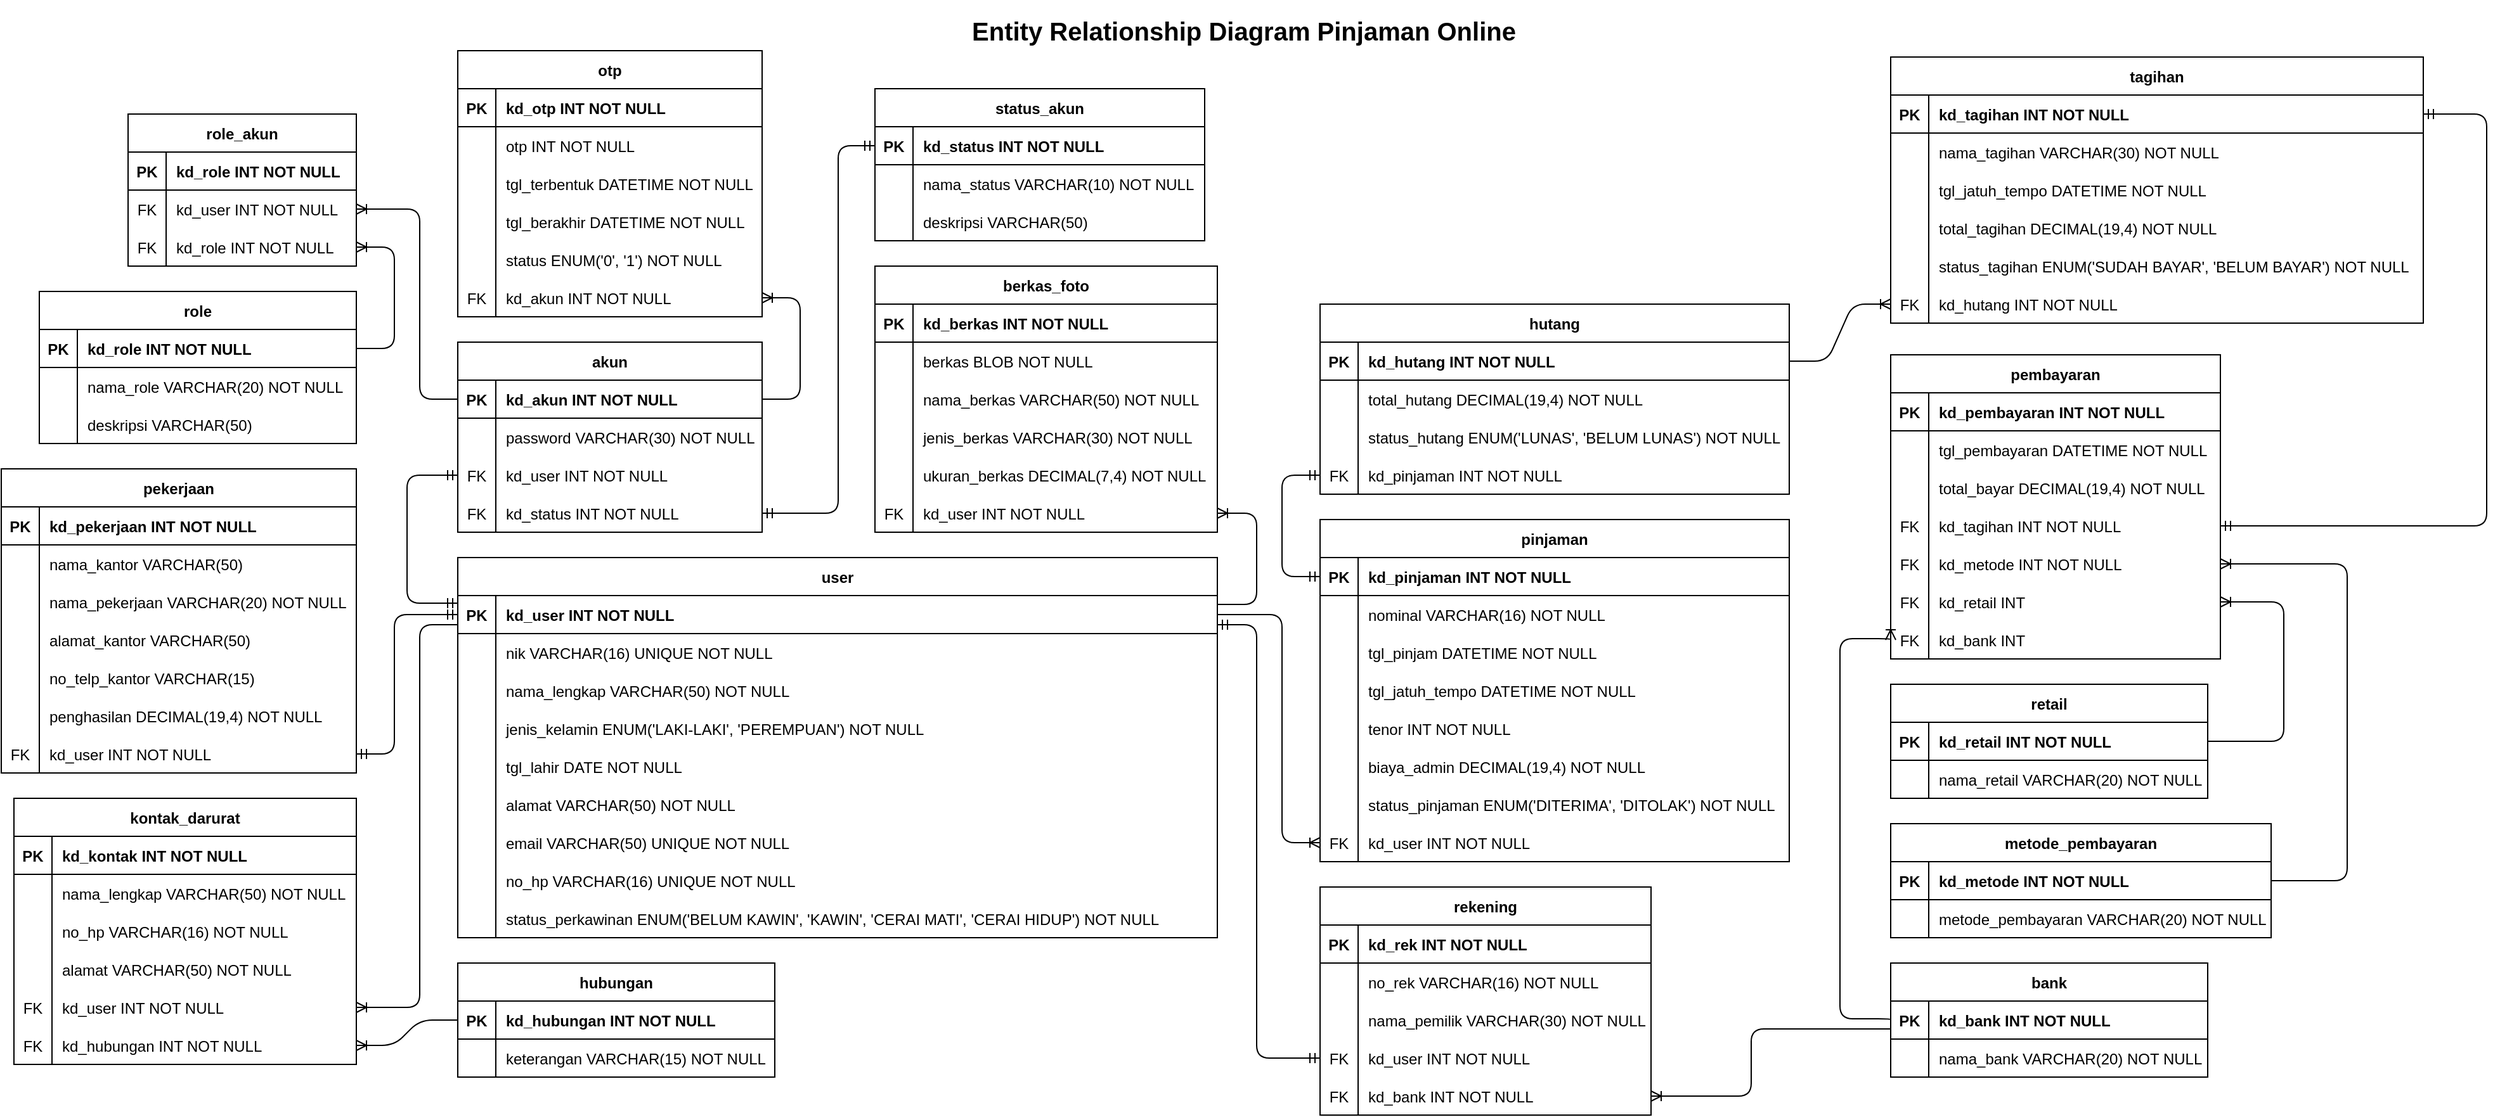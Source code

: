 <mxfile version="20.6.2" type="device"><diagram id="R2lEEEUBdFMjLlhIrx00" name="Page-1"><mxGraphModel dx="2138" dy="1363" grid="1" gridSize="10" guides="1" tooltips="1" connect="1" arrows="1" fold="1" page="1" pageScale="1" pageWidth="1100" pageHeight="850" math="0" shadow="0" extFonts="Permanent Marker^https://fonts.googleapis.com/css?family=Permanent+Marker"><root><mxCell id="0"/><mxCell id="1" parent="0"/><mxCell id="9k-3LLQaOoGgq8XjfTVX-6" value="pekerjaan" style="shape=table;startSize=30;container=1;collapsible=1;childLayout=tableLayout;fixedRows=1;rowLines=0;fontStyle=1;align=center;resizeLast=1;" parent="1" vertex="1"><mxGeometry x="-981" y="-480" width="280" height="240" as="geometry"/></mxCell><mxCell id="9k-3LLQaOoGgq8XjfTVX-7" value="" style="shape=partialRectangle;collapsible=0;dropTarget=0;pointerEvents=0;fillColor=none;top=0;left=0;bottom=1;right=0;points=[[0,0.5],[1,0.5]];portConstraint=eastwest;" parent="9k-3LLQaOoGgq8XjfTVX-6" vertex="1"><mxGeometry y="30" width="280" height="30" as="geometry"/></mxCell><mxCell id="9k-3LLQaOoGgq8XjfTVX-8" value="PK" style="shape=partialRectangle;connectable=0;fillColor=none;top=0;left=0;bottom=0;right=0;fontStyle=1;overflow=hidden;" parent="9k-3LLQaOoGgq8XjfTVX-7" vertex="1"><mxGeometry width="30" height="30" as="geometry"><mxRectangle width="30" height="30" as="alternateBounds"/></mxGeometry></mxCell><mxCell id="9k-3LLQaOoGgq8XjfTVX-9" value="kd_pekerjaan INT NOT NULL" style="shape=partialRectangle;connectable=0;fillColor=none;top=0;left=0;bottom=0;right=0;align=left;spacingLeft=6;fontStyle=1;overflow=hidden;" parent="9k-3LLQaOoGgq8XjfTVX-7" vertex="1"><mxGeometry x="30" width="250" height="30" as="geometry"><mxRectangle width="250" height="30" as="alternateBounds"/></mxGeometry></mxCell><mxCell id="9k-3LLQaOoGgq8XjfTVX-10" style="shape=partialRectangle;collapsible=0;dropTarget=0;pointerEvents=0;fillColor=none;top=0;left=0;bottom=0;right=0;points=[[0,0.5],[1,0.5]];portConstraint=eastwest;" parent="9k-3LLQaOoGgq8XjfTVX-6" vertex="1"><mxGeometry y="60" width="280" height="30" as="geometry"/></mxCell><mxCell id="9k-3LLQaOoGgq8XjfTVX-11" style="shape=partialRectangle;connectable=0;fillColor=none;top=0;left=0;bottom=0;right=0;editable=1;overflow=hidden;" parent="9k-3LLQaOoGgq8XjfTVX-10" vertex="1"><mxGeometry width="30" height="30" as="geometry"><mxRectangle width="30" height="30" as="alternateBounds"/></mxGeometry></mxCell><mxCell id="9k-3LLQaOoGgq8XjfTVX-12" value="nama_kantor VARCHAR(50)" style="shape=partialRectangle;connectable=0;fillColor=none;top=0;left=0;bottom=0;right=0;align=left;spacingLeft=6;overflow=hidden;" parent="9k-3LLQaOoGgq8XjfTVX-10" vertex="1"><mxGeometry x="30" width="250" height="30" as="geometry"><mxRectangle width="250" height="30" as="alternateBounds"/></mxGeometry></mxCell><mxCell id="9k-3LLQaOoGgq8XjfTVX-13" style="shape=partialRectangle;collapsible=0;dropTarget=0;pointerEvents=0;fillColor=none;top=0;left=0;bottom=0;right=0;points=[[0,0.5],[1,0.5]];portConstraint=eastwest;" parent="9k-3LLQaOoGgq8XjfTVX-6" vertex="1"><mxGeometry y="90" width="280" height="30" as="geometry"/></mxCell><mxCell id="9k-3LLQaOoGgq8XjfTVX-14" style="shape=partialRectangle;connectable=0;fillColor=none;top=0;left=0;bottom=0;right=0;editable=1;overflow=hidden;" parent="9k-3LLQaOoGgq8XjfTVX-13" vertex="1"><mxGeometry width="30" height="30" as="geometry"><mxRectangle width="30" height="30" as="alternateBounds"/></mxGeometry></mxCell><mxCell id="9k-3LLQaOoGgq8XjfTVX-15" value="nama_pekerjaan VARCHAR(20) NOT NULL" style="shape=partialRectangle;connectable=0;fillColor=none;top=0;left=0;bottom=0;right=0;align=left;spacingLeft=6;overflow=hidden;" parent="9k-3LLQaOoGgq8XjfTVX-13" vertex="1"><mxGeometry x="30" width="250" height="30" as="geometry"><mxRectangle width="250" height="30" as="alternateBounds"/></mxGeometry></mxCell><mxCell id="9k-3LLQaOoGgq8XjfTVX-16" style="shape=partialRectangle;collapsible=0;dropTarget=0;pointerEvents=0;fillColor=none;top=0;left=0;bottom=0;right=0;points=[[0,0.5],[1,0.5]];portConstraint=eastwest;" parent="9k-3LLQaOoGgq8XjfTVX-6" vertex="1"><mxGeometry y="120" width="280" height="30" as="geometry"/></mxCell><mxCell id="9k-3LLQaOoGgq8XjfTVX-17" value="" style="shape=partialRectangle;connectable=0;fillColor=none;top=0;left=0;bottom=0;right=0;editable=1;overflow=hidden;" parent="9k-3LLQaOoGgq8XjfTVX-16" vertex="1"><mxGeometry width="30" height="30" as="geometry"><mxRectangle width="30" height="30" as="alternateBounds"/></mxGeometry></mxCell><mxCell id="9k-3LLQaOoGgq8XjfTVX-18" value="alamat_kantor VARCHAR(50)" style="shape=partialRectangle;connectable=0;fillColor=none;top=0;left=0;bottom=0;right=0;align=left;spacingLeft=6;overflow=hidden;" parent="9k-3LLQaOoGgq8XjfTVX-16" vertex="1"><mxGeometry x="30" width="250" height="30" as="geometry"><mxRectangle width="250" height="30" as="alternateBounds"/></mxGeometry></mxCell><mxCell id="THRkMpvbHzqIPCC8Fpud-7" style="shape=partialRectangle;collapsible=0;dropTarget=0;pointerEvents=0;fillColor=none;top=0;left=0;bottom=0;right=0;points=[[0,0.5],[1,0.5]];portConstraint=eastwest;" parent="9k-3LLQaOoGgq8XjfTVX-6" vertex="1"><mxGeometry y="150" width="280" height="30" as="geometry"/></mxCell><mxCell id="THRkMpvbHzqIPCC8Fpud-8" style="shape=partialRectangle;connectable=0;fillColor=none;top=0;left=0;bottom=0;right=0;editable=1;overflow=hidden;" parent="THRkMpvbHzqIPCC8Fpud-7" vertex="1"><mxGeometry width="30" height="30" as="geometry"><mxRectangle width="30" height="30" as="alternateBounds"/></mxGeometry></mxCell><mxCell id="THRkMpvbHzqIPCC8Fpud-9" value="no_telp_kantor VARCHAR(15)" style="shape=partialRectangle;connectable=0;fillColor=none;top=0;left=0;bottom=0;right=0;align=left;spacingLeft=6;overflow=hidden;" parent="THRkMpvbHzqIPCC8Fpud-7" vertex="1"><mxGeometry x="30" width="250" height="30" as="geometry"><mxRectangle width="250" height="30" as="alternateBounds"/></mxGeometry></mxCell><mxCell id="THRkMpvbHzqIPCC8Fpud-4" style="shape=partialRectangle;collapsible=0;dropTarget=0;pointerEvents=0;fillColor=none;top=0;left=0;bottom=0;right=0;points=[[0,0.5],[1,0.5]];portConstraint=eastwest;" parent="9k-3LLQaOoGgq8XjfTVX-6" vertex="1"><mxGeometry y="180" width="280" height="30" as="geometry"/></mxCell><mxCell id="THRkMpvbHzqIPCC8Fpud-5" style="shape=partialRectangle;connectable=0;fillColor=none;top=0;left=0;bottom=0;right=0;editable=1;overflow=hidden;" parent="THRkMpvbHzqIPCC8Fpud-4" vertex="1"><mxGeometry width="30" height="30" as="geometry"><mxRectangle width="30" height="30" as="alternateBounds"/></mxGeometry></mxCell><mxCell id="THRkMpvbHzqIPCC8Fpud-6" value="penghasilan DECIMAL(19,4) NOT NULL" style="shape=partialRectangle;connectable=0;fillColor=none;top=0;left=0;bottom=0;right=0;align=left;spacingLeft=6;overflow=hidden;" parent="THRkMpvbHzqIPCC8Fpud-4" vertex="1"><mxGeometry x="30" width="250" height="30" as="geometry"><mxRectangle width="250" height="30" as="alternateBounds"/></mxGeometry></mxCell><mxCell id="THRkMpvbHzqIPCC8Fpud-1" style="shape=partialRectangle;collapsible=0;dropTarget=0;pointerEvents=0;fillColor=none;top=0;left=0;bottom=0;right=0;points=[[0,0.5],[1,0.5]];portConstraint=eastwest;" parent="9k-3LLQaOoGgq8XjfTVX-6" vertex="1"><mxGeometry y="210" width="280" height="30" as="geometry"/></mxCell><mxCell id="THRkMpvbHzqIPCC8Fpud-2" value="FK" style="shape=partialRectangle;connectable=0;fillColor=none;top=0;left=0;bottom=0;right=0;editable=1;overflow=hidden;" parent="THRkMpvbHzqIPCC8Fpud-1" vertex="1"><mxGeometry width="30" height="30" as="geometry"><mxRectangle width="30" height="30" as="alternateBounds"/></mxGeometry></mxCell><mxCell id="THRkMpvbHzqIPCC8Fpud-3" value="kd_user INT NOT NULL" style="shape=partialRectangle;connectable=0;fillColor=none;top=0;left=0;bottom=0;right=0;align=left;spacingLeft=6;overflow=hidden;" parent="THRkMpvbHzqIPCC8Fpud-1" vertex="1"><mxGeometry x="30" width="250" height="30" as="geometry"><mxRectangle width="250" height="30" as="alternateBounds"/></mxGeometry></mxCell><mxCell id="9k-3LLQaOoGgq8XjfTVX-19" value="user" style="shape=table;startSize=30;container=1;collapsible=1;childLayout=tableLayout;fixedRows=1;rowLines=0;fontStyle=1;align=center;resizeLast=1;" parent="1" vertex="1"><mxGeometry x="-621" y="-410" width="599" height="300" as="geometry"/></mxCell><mxCell id="9k-3LLQaOoGgq8XjfTVX-20" value="" style="shape=tableRow;horizontal=0;startSize=0;swimlaneHead=0;swimlaneBody=0;fillColor=none;collapsible=0;dropTarget=0;points=[[0,0.5],[1,0.5]];portConstraint=eastwest;top=0;left=0;right=0;bottom=1;" parent="9k-3LLQaOoGgq8XjfTVX-19" vertex="1"><mxGeometry y="30" width="599" height="30" as="geometry"/></mxCell><mxCell id="9k-3LLQaOoGgq8XjfTVX-21" value="PK" style="shape=partialRectangle;connectable=0;fillColor=none;top=0;left=0;bottom=0;right=0;fontStyle=1;overflow=hidden;" parent="9k-3LLQaOoGgq8XjfTVX-20" vertex="1"><mxGeometry width="30" height="30" as="geometry"><mxRectangle width="30" height="30" as="alternateBounds"/></mxGeometry></mxCell><mxCell id="9k-3LLQaOoGgq8XjfTVX-22" value="kd_user INT NOT NULL" style="shape=partialRectangle;connectable=0;fillColor=none;top=0;left=0;bottom=0;right=0;align=left;spacingLeft=6;fontStyle=1;overflow=hidden;" parent="9k-3LLQaOoGgq8XjfTVX-20" vertex="1"><mxGeometry x="30" width="569" height="30" as="geometry"><mxRectangle width="569" height="30" as="alternateBounds"/></mxGeometry></mxCell><mxCell id="9k-3LLQaOoGgq8XjfTVX-23" value="" style="shape=tableRow;horizontal=0;startSize=0;swimlaneHead=0;swimlaneBody=0;fillColor=none;collapsible=0;dropTarget=0;points=[[0,0.5],[1,0.5]];portConstraint=eastwest;top=0;left=0;right=0;bottom=0;" parent="9k-3LLQaOoGgq8XjfTVX-19" vertex="1"><mxGeometry y="60" width="599" height="30" as="geometry"/></mxCell><mxCell id="9k-3LLQaOoGgq8XjfTVX-24" value="" style="shape=partialRectangle;connectable=0;fillColor=none;top=0;left=0;bottom=0;right=0;editable=1;overflow=hidden;" parent="9k-3LLQaOoGgq8XjfTVX-23" vertex="1"><mxGeometry width="30" height="30" as="geometry"><mxRectangle width="30" height="30" as="alternateBounds"/></mxGeometry></mxCell><mxCell id="9k-3LLQaOoGgq8XjfTVX-25" value="nik VARCHAR(16) UNIQUE NOT NULL" style="shape=partialRectangle;connectable=0;fillColor=none;top=0;left=0;bottom=0;right=0;align=left;spacingLeft=6;overflow=hidden;" parent="9k-3LLQaOoGgq8XjfTVX-23" vertex="1"><mxGeometry x="30" width="569" height="30" as="geometry"><mxRectangle width="569" height="30" as="alternateBounds"/></mxGeometry></mxCell><mxCell id="9k-3LLQaOoGgq8XjfTVX-26" value="" style="shape=tableRow;horizontal=0;startSize=0;swimlaneHead=0;swimlaneBody=0;fillColor=none;collapsible=0;dropTarget=0;points=[[0,0.5],[1,0.5]];portConstraint=eastwest;top=0;left=0;right=0;bottom=0;" parent="9k-3LLQaOoGgq8XjfTVX-19" vertex="1"><mxGeometry y="90" width="599" height="30" as="geometry"/></mxCell><mxCell id="9k-3LLQaOoGgq8XjfTVX-27" value="" style="shape=partialRectangle;connectable=0;fillColor=none;top=0;left=0;bottom=0;right=0;editable=1;overflow=hidden;" parent="9k-3LLQaOoGgq8XjfTVX-26" vertex="1"><mxGeometry width="30" height="30" as="geometry"><mxRectangle width="30" height="30" as="alternateBounds"/></mxGeometry></mxCell><mxCell id="9k-3LLQaOoGgq8XjfTVX-28" value="nama_lengkap VARCHAR(50) NOT NULL" style="shape=partialRectangle;connectable=0;fillColor=none;top=0;left=0;bottom=0;right=0;align=left;spacingLeft=6;overflow=hidden;" parent="9k-3LLQaOoGgq8XjfTVX-26" vertex="1"><mxGeometry x="30" width="569" height="30" as="geometry"><mxRectangle width="569" height="30" as="alternateBounds"/></mxGeometry></mxCell><mxCell id="9k-3LLQaOoGgq8XjfTVX-29" value="" style="shape=tableRow;horizontal=0;startSize=0;swimlaneHead=0;swimlaneBody=0;fillColor=none;collapsible=0;dropTarget=0;points=[[0,0.5],[1,0.5]];portConstraint=eastwest;top=0;left=0;right=0;bottom=0;" parent="9k-3LLQaOoGgq8XjfTVX-19" vertex="1"><mxGeometry y="120" width="599" height="30" as="geometry"/></mxCell><mxCell id="9k-3LLQaOoGgq8XjfTVX-30" value="" style="shape=partialRectangle;connectable=0;fillColor=none;top=0;left=0;bottom=0;right=0;editable=1;overflow=hidden;" parent="9k-3LLQaOoGgq8XjfTVX-29" vertex="1"><mxGeometry width="30" height="30" as="geometry"><mxRectangle width="30" height="30" as="alternateBounds"/></mxGeometry></mxCell><mxCell id="9k-3LLQaOoGgq8XjfTVX-31" value="jenis_kelamin ENUM('LAKI-LAKI', 'PEREMPUAN') NOT NULL" style="shape=partialRectangle;connectable=0;fillColor=none;top=0;left=0;bottom=0;right=0;align=left;spacingLeft=6;overflow=hidden;" parent="9k-3LLQaOoGgq8XjfTVX-29" vertex="1"><mxGeometry x="30" width="569" height="30" as="geometry"><mxRectangle width="569" height="30" as="alternateBounds"/></mxGeometry></mxCell><mxCell id="9k-3LLQaOoGgq8XjfTVX-63" style="shape=tableRow;horizontal=0;startSize=0;swimlaneHead=0;swimlaneBody=0;fillColor=none;collapsible=0;dropTarget=0;points=[[0,0.5],[1,0.5]];portConstraint=eastwest;top=0;left=0;right=0;bottom=0;" parent="9k-3LLQaOoGgq8XjfTVX-19" vertex="1"><mxGeometry y="150" width="599" height="30" as="geometry"/></mxCell><mxCell id="9k-3LLQaOoGgq8XjfTVX-64" style="shape=partialRectangle;connectable=0;fillColor=none;top=0;left=0;bottom=0;right=0;editable=1;overflow=hidden;" parent="9k-3LLQaOoGgq8XjfTVX-63" vertex="1"><mxGeometry width="30" height="30" as="geometry"><mxRectangle width="30" height="30" as="alternateBounds"/></mxGeometry></mxCell><mxCell id="9k-3LLQaOoGgq8XjfTVX-65" value="tgl_lahir DATE NOT NULL" style="shape=partialRectangle;connectable=0;fillColor=none;top=0;left=0;bottom=0;right=0;align=left;spacingLeft=6;overflow=hidden;" parent="9k-3LLQaOoGgq8XjfTVX-63" vertex="1"><mxGeometry x="30" width="569" height="30" as="geometry"><mxRectangle width="569" height="30" as="alternateBounds"/></mxGeometry></mxCell><mxCell id="9k-3LLQaOoGgq8XjfTVX-66" style="shape=tableRow;horizontal=0;startSize=0;swimlaneHead=0;swimlaneBody=0;fillColor=none;collapsible=0;dropTarget=0;points=[[0,0.5],[1,0.5]];portConstraint=eastwest;top=0;left=0;right=0;bottom=0;" parent="9k-3LLQaOoGgq8XjfTVX-19" vertex="1"><mxGeometry y="180" width="599" height="30" as="geometry"/></mxCell><mxCell id="9k-3LLQaOoGgq8XjfTVX-67" style="shape=partialRectangle;connectable=0;fillColor=none;top=0;left=0;bottom=0;right=0;editable=1;overflow=hidden;" parent="9k-3LLQaOoGgq8XjfTVX-66" vertex="1"><mxGeometry width="30" height="30" as="geometry"><mxRectangle width="30" height="30" as="alternateBounds"/></mxGeometry></mxCell><mxCell id="9k-3LLQaOoGgq8XjfTVX-68" value="alamat VARCHAR(50) NOT NULL" style="shape=partialRectangle;connectable=0;fillColor=none;top=0;left=0;bottom=0;right=0;align=left;spacingLeft=6;overflow=hidden;" parent="9k-3LLQaOoGgq8XjfTVX-66" vertex="1"><mxGeometry x="30" width="569" height="30" as="geometry"><mxRectangle width="569" height="30" as="alternateBounds"/></mxGeometry></mxCell><mxCell id="9k-3LLQaOoGgq8XjfTVX-60" style="shape=tableRow;horizontal=0;startSize=0;swimlaneHead=0;swimlaneBody=0;fillColor=none;collapsible=0;dropTarget=0;points=[[0,0.5],[1,0.5]];portConstraint=eastwest;top=0;left=0;right=0;bottom=0;" parent="9k-3LLQaOoGgq8XjfTVX-19" vertex="1"><mxGeometry y="210" width="599" height="30" as="geometry"/></mxCell><mxCell id="9k-3LLQaOoGgq8XjfTVX-61" style="shape=partialRectangle;connectable=0;fillColor=none;top=0;left=0;bottom=0;right=0;editable=1;overflow=hidden;" parent="9k-3LLQaOoGgq8XjfTVX-60" vertex="1"><mxGeometry width="30" height="30" as="geometry"><mxRectangle width="30" height="30" as="alternateBounds"/></mxGeometry></mxCell><mxCell id="9k-3LLQaOoGgq8XjfTVX-62" value="email VARCHAR(50) UNIQUE NOT NULL" style="shape=partialRectangle;connectable=0;fillColor=none;top=0;left=0;bottom=0;right=0;align=left;spacingLeft=6;overflow=hidden;" parent="9k-3LLQaOoGgq8XjfTVX-60" vertex="1"><mxGeometry x="30" width="569" height="30" as="geometry"><mxRectangle width="569" height="30" as="alternateBounds"/></mxGeometry></mxCell><mxCell id="9k-3LLQaOoGgq8XjfTVX-57" style="shape=tableRow;horizontal=0;startSize=0;swimlaneHead=0;swimlaneBody=0;fillColor=none;collapsible=0;dropTarget=0;points=[[0,0.5],[1,0.5]];portConstraint=eastwest;top=0;left=0;right=0;bottom=0;" parent="9k-3LLQaOoGgq8XjfTVX-19" vertex="1"><mxGeometry y="240" width="599" height="30" as="geometry"/></mxCell><mxCell id="9k-3LLQaOoGgq8XjfTVX-58" style="shape=partialRectangle;connectable=0;fillColor=none;top=0;left=0;bottom=0;right=0;editable=1;overflow=hidden;" parent="9k-3LLQaOoGgq8XjfTVX-57" vertex="1"><mxGeometry width="30" height="30" as="geometry"><mxRectangle width="30" height="30" as="alternateBounds"/></mxGeometry></mxCell><mxCell id="9k-3LLQaOoGgq8XjfTVX-59" value="no_hp VARCHAR(16) UNIQUE NOT NULL" style="shape=partialRectangle;connectable=0;fillColor=none;top=0;left=0;bottom=0;right=0;align=left;spacingLeft=6;overflow=hidden;" parent="9k-3LLQaOoGgq8XjfTVX-57" vertex="1"><mxGeometry x="30" width="569" height="30" as="geometry"><mxRectangle width="569" height="30" as="alternateBounds"/></mxGeometry></mxCell><mxCell id="9k-3LLQaOoGgq8XjfTVX-54" style="shape=tableRow;horizontal=0;startSize=0;swimlaneHead=0;swimlaneBody=0;fillColor=none;collapsible=0;dropTarget=0;points=[[0,0.5],[1,0.5]];portConstraint=eastwest;top=0;left=0;right=0;bottom=0;" parent="9k-3LLQaOoGgq8XjfTVX-19" vertex="1"><mxGeometry y="270" width="599" height="30" as="geometry"/></mxCell><mxCell id="9k-3LLQaOoGgq8XjfTVX-55" style="shape=partialRectangle;connectable=0;fillColor=none;top=0;left=0;bottom=0;right=0;editable=1;overflow=hidden;" parent="9k-3LLQaOoGgq8XjfTVX-54" vertex="1"><mxGeometry width="30" height="30" as="geometry"><mxRectangle width="30" height="30" as="alternateBounds"/></mxGeometry></mxCell><mxCell id="9k-3LLQaOoGgq8XjfTVX-56" value="status_perkawinan ENUM('BELUM KAWIN', 'KAWIN', 'CERAI MATI', 'CERAI HIDUP') NOT NULL" style="shape=partialRectangle;connectable=0;fillColor=none;top=0;left=0;bottom=0;right=0;align=left;spacingLeft=6;overflow=hidden;" parent="9k-3LLQaOoGgq8XjfTVX-54" vertex="1"><mxGeometry x="30" width="569" height="30" as="geometry"><mxRectangle width="569" height="30" as="alternateBounds"/></mxGeometry></mxCell><mxCell id="9k-3LLQaOoGgq8XjfTVX-32" value="akun" style="shape=table;startSize=30;container=1;collapsible=1;childLayout=tableLayout;fixedRows=1;rowLines=0;fontStyle=1;align=center;resizeLast=1;" parent="1" vertex="1"><mxGeometry x="-621" y="-580" width="240" height="150" as="geometry"/></mxCell><mxCell id="9k-3LLQaOoGgq8XjfTVX-33" value="" style="shape=tableRow;horizontal=0;startSize=0;swimlaneHead=0;swimlaneBody=0;fillColor=none;collapsible=0;dropTarget=0;points=[[0,0.5],[1,0.5]];portConstraint=eastwest;top=0;left=0;right=0;bottom=1;" parent="9k-3LLQaOoGgq8XjfTVX-32" vertex="1"><mxGeometry y="30" width="240" height="30" as="geometry"/></mxCell><mxCell id="9k-3LLQaOoGgq8XjfTVX-34" value="PK" style="shape=partialRectangle;connectable=0;fillColor=none;top=0;left=0;bottom=0;right=0;fontStyle=1;overflow=hidden;" parent="9k-3LLQaOoGgq8XjfTVX-33" vertex="1"><mxGeometry width="30" height="30" as="geometry"><mxRectangle width="30" height="30" as="alternateBounds"/></mxGeometry></mxCell><mxCell id="9k-3LLQaOoGgq8XjfTVX-35" value="kd_akun INT NOT NULL" style="shape=partialRectangle;connectable=0;fillColor=none;top=0;left=0;bottom=0;right=0;align=left;spacingLeft=6;fontStyle=1;overflow=hidden;" parent="9k-3LLQaOoGgq8XjfTVX-33" vertex="1"><mxGeometry x="30" width="210" height="30" as="geometry"><mxRectangle width="210" height="30" as="alternateBounds"/></mxGeometry></mxCell><mxCell id="9k-3LLQaOoGgq8XjfTVX-36" value="" style="shape=tableRow;horizontal=0;startSize=0;swimlaneHead=0;swimlaneBody=0;fillColor=none;collapsible=0;dropTarget=0;points=[[0,0.5],[1,0.5]];portConstraint=eastwest;top=0;left=0;right=0;bottom=0;" parent="9k-3LLQaOoGgq8XjfTVX-32" vertex="1"><mxGeometry y="60" width="240" height="30" as="geometry"/></mxCell><mxCell id="9k-3LLQaOoGgq8XjfTVX-37" value="" style="shape=partialRectangle;connectable=0;fillColor=none;top=0;left=0;bottom=0;right=0;editable=1;overflow=hidden;" parent="9k-3LLQaOoGgq8XjfTVX-36" vertex="1"><mxGeometry width="30" height="30" as="geometry"><mxRectangle width="30" height="30" as="alternateBounds"/></mxGeometry></mxCell><mxCell id="9k-3LLQaOoGgq8XjfTVX-38" value="password VARCHAR(30) NOT NULL" style="shape=partialRectangle;connectable=0;fillColor=none;top=0;left=0;bottom=0;right=0;align=left;spacingLeft=6;overflow=hidden;" parent="9k-3LLQaOoGgq8XjfTVX-36" vertex="1"><mxGeometry x="30" width="210" height="30" as="geometry"><mxRectangle width="210" height="30" as="alternateBounds"/></mxGeometry></mxCell><mxCell id="9k-3LLQaOoGgq8XjfTVX-39" value="" style="shape=tableRow;horizontal=0;startSize=0;swimlaneHead=0;swimlaneBody=0;fillColor=none;collapsible=0;dropTarget=0;points=[[0,0.5],[1,0.5]];portConstraint=eastwest;top=0;left=0;right=0;bottom=0;" parent="9k-3LLQaOoGgq8XjfTVX-32" vertex="1"><mxGeometry y="90" width="240" height="30" as="geometry"/></mxCell><mxCell id="9k-3LLQaOoGgq8XjfTVX-40" value="FK" style="shape=partialRectangle;connectable=0;fillColor=none;top=0;left=0;bottom=0;right=0;editable=1;overflow=hidden;" parent="9k-3LLQaOoGgq8XjfTVX-39" vertex="1"><mxGeometry width="30" height="30" as="geometry"><mxRectangle width="30" height="30" as="alternateBounds"/></mxGeometry></mxCell><mxCell id="9k-3LLQaOoGgq8XjfTVX-41" value="kd_user INT NOT NULL" style="shape=partialRectangle;connectable=0;fillColor=none;top=0;left=0;bottom=0;right=0;align=left;spacingLeft=6;overflow=hidden;fontStyle=0" parent="9k-3LLQaOoGgq8XjfTVX-39" vertex="1"><mxGeometry x="30" width="210" height="30" as="geometry"><mxRectangle width="210" height="30" as="alternateBounds"/></mxGeometry></mxCell><mxCell id="BVb_TLMvQjzyf8v6XDaD-50" style="shape=tableRow;horizontal=0;startSize=0;swimlaneHead=0;swimlaneBody=0;fillColor=none;collapsible=0;dropTarget=0;points=[[0,0.5],[1,0.5]];portConstraint=eastwest;top=0;left=0;right=0;bottom=0;" parent="9k-3LLQaOoGgq8XjfTVX-32" vertex="1"><mxGeometry y="120" width="240" height="30" as="geometry"/></mxCell><mxCell id="BVb_TLMvQjzyf8v6XDaD-51" value="FK" style="shape=partialRectangle;connectable=0;fillColor=none;top=0;left=0;bottom=0;right=0;editable=1;overflow=hidden;" parent="BVb_TLMvQjzyf8v6XDaD-50" vertex="1"><mxGeometry width="30" height="30" as="geometry"><mxRectangle width="30" height="30" as="alternateBounds"/></mxGeometry></mxCell><mxCell id="BVb_TLMvQjzyf8v6XDaD-52" value="kd_status INT NOT NULL" style="shape=partialRectangle;connectable=0;fillColor=none;top=0;left=0;bottom=0;right=0;align=left;spacingLeft=6;overflow=hidden;fontStyle=0" parent="BVb_TLMvQjzyf8v6XDaD-50" vertex="1"><mxGeometry x="30" width="210" height="30" as="geometry"><mxRectangle width="210" height="30" as="alternateBounds"/></mxGeometry></mxCell><mxCell id="THRkMpvbHzqIPCC8Fpud-10" value="kontak_darurat" style="shape=table;startSize=30;container=1;collapsible=1;childLayout=tableLayout;fixedRows=1;rowLines=0;fontStyle=1;align=center;resizeLast=1;" parent="1" vertex="1"><mxGeometry x="-971" y="-220" width="270" height="210" as="geometry"/></mxCell><mxCell id="THRkMpvbHzqIPCC8Fpud-11" value="" style="shape=tableRow;horizontal=0;startSize=0;swimlaneHead=0;swimlaneBody=0;fillColor=none;collapsible=0;dropTarget=0;points=[[0,0.5],[1,0.5]];portConstraint=eastwest;top=0;left=0;right=0;bottom=1;" parent="THRkMpvbHzqIPCC8Fpud-10" vertex="1"><mxGeometry y="30" width="270" height="30" as="geometry"/></mxCell><mxCell id="THRkMpvbHzqIPCC8Fpud-12" value="PK" style="shape=partialRectangle;connectable=0;fillColor=none;top=0;left=0;bottom=0;right=0;fontStyle=1;overflow=hidden;" parent="THRkMpvbHzqIPCC8Fpud-11" vertex="1"><mxGeometry width="30" height="30" as="geometry"><mxRectangle width="30" height="30" as="alternateBounds"/></mxGeometry></mxCell><mxCell id="THRkMpvbHzqIPCC8Fpud-13" value="kd_kontak INT NOT NULL" style="shape=partialRectangle;connectable=0;fillColor=none;top=0;left=0;bottom=0;right=0;align=left;spacingLeft=6;fontStyle=1;overflow=hidden;" parent="THRkMpvbHzqIPCC8Fpud-11" vertex="1"><mxGeometry x="30" width="240" height="30" as="geometry"><mxRectangle width="240" height="30" as="alternateBounds"/></mxGeometry></mxCell><mxCell id="THRkMpvbHzqIPCC8Fpud-14" value="" style="shape=tableRow;horizontal=0;startSize=0;swimlaneHead=0;swimlaneBody=0;fillColor=none;collapsible=0;dropTarget=0;points=[[0,0.5],[1,0.5]];portConstraint=eastwest;top=0;left=0;right=0;bottom=0;" parent="THRkMpvbHzqIPCC8Fpud-10" vertex="1"><mxGeometry y="60" width="270" height="30" as="geometry"/></mxCell><mxCell id="THRkMpvbHzqIPCC8Fpud-15" value="" style="shape=partialRectangle;connectable=0;fillColor=none;top=0;left=0;bottom=0;right=0;editable=1;overflow=hidden;" parent="THRkMpvbHzqIPCC8Fpud-14" vertex="1"><mxGeometry width="30" height="30" as="geometry"><mxRectangle width="30" height="30" as="alternateBounds"/></mxGeometry></mxCell><mxCell id="THRkMpvbHzqIPCC8Fpud-16" value="nama_lengkap VARCHAR(50) NOT NULL" style="shape=partialRectangle;connectable=0;fillColor=none;top=0;left=0;bottom=0;right=0;align=left;spacingLeft=6;overflow=hidden;" parent="THRkMpvbHzqIPCC8Fpud-14" vertex="1"><mxGeometry x="30" width="240" height="30" as="geometry"><mxRectangle width="240" height="30" as="alternateBounds"/></mxGeometry></mxCell><mxCell id="THRkMpvbHzqIPCC8Fpud-17" value="" style="shape=tableRow;horizontal=0;startSize=0;swimlaneHead=0;swimlaneBody=0;fillColor=none;collapsible=0;dropTarget=0;points=[[0,0.5],[1,0.5]];portConstraint=eastwest;top=0;left=0;right=0;bottom=0;" parent="THRkMpvbHzqIPCC8Fpud-10" vertex="1"><mxGeometry y="90" width="270" height="30" as="geometry"/></mxCell><mxCell id="THRkMpvbHzqIPCC8Fpud-18" value="" style="shape=partialRectangle;connectable=0;fillColor=none;top=0;left=0;bottom=0;right=0;editable=1;overflow=hidden;" parent="THRkMpvbHzqIPCC8Fpud-17" vertex="1"><mxGeometry width="30" height="30" as="geometry"><mxRectangle width="30" height="30" as="alternateBounds"/></mxGeometry></mxCell><mxCell id="THRkMpvbHzqIPCC8Fpud-19" value="no_hp VARCHAR(16) NOT NULL" style="shape=partialRectangle;connectable=0;fillColor=none;top=0;left=0;bottom=0;right=0;align=left;spacingLeft=6;overflow=hidden;" parent="THRkMpvbHzqIPCC8Fpud-17" vertex="1"><mxGeometry x="30" width="240" height="30" as="geometry"><mxRectangle width="240" height="30" as="alternateBounds"/></mxGeometry></mxCell><mxCell id="THRkMpvbHzqIPCC8Fpud-20" value="" style="shape=tableRow;horizontal=0;startSize=0;swimlaneHead=0;swimlaneBody=0;fillColor=none;collapsible=0;dropTarget=0;points=[[0,0.5],[1,0.5]];portConstraint=eastwest;top=0;left=0;right=0;bottom=0;" parent="THRkMpvbHzqIPCC8Fpud-10" vertex="1"><mxGeometry y="120" width="270" height="30" as="geometry"/></mxCell><mxCell id="THRkMpvbHzqIPCC8Fpud-21" value="" style="shape=partialRectangle;connectable=0;fillColor=none;top=0;left=0;bottom=0;right=0;editable=1;overflow=hidden;" parent="THRkMpvbHzqIPCC8Fpud-20" vertex="1"><mxGeometry width="30" height="30" as="geometry"><mxRectangle width="30" height="30" as="alternateBounds"/></mxGeometry></mxCell><mxCell id="THRkMpvbHzqIPCC8Fpud-22" value="alamat VARCHAR(50) NOT NULL" style="shape=partialRectangle;connectable=0;fillColor=none;top=0;left=0;bottom=0;right=0;align=left;spacingLeft=6;overflow=hidden;" parent="THRkMpvbHzqIPCC8Fpud-20" vertex="1"><mxGeometry x="30" width="240" height="30" as="geometry"><mxRectangle width="240" height="30" as="alternateBounds"/></mxGeometry></mxCell><mxCell id="THRkMpvbHzqIPCC8Fpud-36" style="shape=tableRow;horizontal=0;startSize=0;swimlaneHead=0;swimlaneBody=0;fillColor=none;collapsible=0;dropTarget=0;points=[[0,0.5],[1,0.5]];portConstraint=eastwest;top=0;left=0;right=0;bottom=0;" parent="THRkMpvbHzqIPCC8Fpud-10" vertex="1"><mxGeometry y="150" width="270" height="30" as="geometry"/></mxCell><mxCell id="THRkMpvbHzqIPCC8Fpud-37" value="FK" style="shape=partialRectangle;connectable=0;fillColor=none;top=0;left=0;bottom=0;right=0;editable=1;overflow=hidden;" parent="THRkMpvbHzqIPCC8Fpud-36" vertex="1"><mxGeometry width="30" height="30" as="geometry"><mxRectangle width="30" height="30" as="alternateBounds"/></mxGeometry></mxCell><mxCell id="THRkMpvbHzqIPCC8Fpud-38" value="kd_user INT NOT NULL" style="shape=partialRectangle;connectable=0;fillColor=none;top=0;left=0;bottom=0;right=0;align=left;spacingLeft=6;overflow=hidden;" parent="THRkMpvbHzqIPCC8Fpud-36" vertex="1"><mxGeometry x="30" width="240" height="30" as="geometry"><mxRectangle width="240" height="30" as="alternateBounds"/></mxGeometry></mxCell><mxCell id="THRkMpvbHzqIPCC8Fpud-39" style="shape=tableRow;horizontal=0;startSize=0;swimlaneHead=0;swimlaneBody=0;fillColor=none;collapsible=0;dropTarget=0;points=[[0,0.5],[1,0.5]];portConstraint=eastwest;top=0;left=0;right=0;bottom=0;" parent="THRkMpvbHzqIPCC8Fpud-10" vertex="1"><mxGeometry y="180" width="270" height="30" as="geometry"/></mxCell><mxCell id="THRkMpvbHzqIPCC8Fpud-40" value="FK" style="shape=partialRectangle;connectable=0;fillColor=none;top=0;left=0;bottom=0;right=0;editable=1;overflow=hidden;" parent="THRkMpvbHzqIPCC8Fpud-39" vertex="1"><mxGeometry width="30" height="30" as="geometry"><mxRectangle width="30" height="30" as="alternateBounds"/></mxGeometry></mxCell><mxCell id="THRkMpvbHzqIPCC8Fpud-41" value="kd_hubungan INT NOT NULL" style="shape=partialRectangle;connectable=0;fillColor=none;top=0;left=0;bottom=0;right=0;align=left;spacingLeft=6;overflow=hidden;" parent="THRkMpvbHzqIPCC8Fpud-39" vertex="1"><mxGeometry x="30" width="240" height="30" as="geometry"><mxRectangle width="240" height="30" as="alternateBounds"/></mxGeometry></mxCell><mxCell id="THRkMpvbHzqIPCC8Fpud-23" value="hubungan" style="shape=table;startSize=30;container=1;collapsible=1;childLayout=tableLayout;fixedRows=1;rowLines=0;fontStyle=1;align=center;resizeLast=1;" parent="1" vertex="1"><mxGeometry x="-621" y="-90" width="250" height="90" as="geometry"/></mxCell><mxCell id="THRkMpvbHzqIPCC8Fpud-24" value="" style="shape=tableRow;horizontal=0;startSize=0;swimlaneHead=0;swimlaneBody=0;fillColor=none;collapsible=0;dropTarget=0;points=[[0,0.5],[1,0.5]];portConstraint=eastwest;top=0;left=0;right=0;bottom=1;" parent="THRkMpvbHzqIPCC8Fpud-23" vertex="1"><mxGeometry y="30" width="250" height="30" as="geometry"/></mxCell><mxCell id="THRkMpvbHzqIPCC8Fpud-25" value="PK" style="shape=partialRectangle;connectable=0;fillColor=none;top=0;left=0;bottom=0;right=0;fontStyle=1;overflow=hidden;" parent="THRkMpvbHzqIPCC8Fpud-24" vertex="1"><mxGeometry width="30" height="30" as="geometry"><mxRectangle width="30" height="30" as="alternateBounds"/></mxGeometry></mxCell><mxCell id="THRkMpvbHzqIPCC8Fpud-26" value="kd_hubungan INT NOT NULL" style="shape=partialRectangle;connectable=0;fillColor=none;top=0;left=0;bottom=0;right=0;align=left;spacingLeft=6;fontStyle=1;overflow=hidden;" parent="THRkMpvbHzqIPCC8Fpud-24" vertex="1"><mxGeometry x="30" width="220" height="30" as="geometry"><mxRectangle width="220" height="30" as="alternateBounds"/></mxGeometry></mxCell><mxCell id="THRkMpvbHzqIPCC8Fpud-27" value="" style="shape=tableRow;horizontal=0;startSize=0;swimlaneHead=0;swimlaneBody=0;fillColor=none;collapsible=0;dropTarget=0;points=[[0,0.5],[1,0.5]];portConstraint=eastwest;top=0;left=0;right=0;bottom=0;" parent="THRkMpvbHzqIPCC8Fpud-23" vertex="1"><mxGeometry y="60" width="250" height="30" as="geometry"/></mxCell><mxCell id="THRkMpvbHzqIPCC8Fpud-28" value="" style="shape=partialRectangle;connectable=0;fillColor=none;top=0;left=0;bottom=0;right=0;editable=1;overflow=hidden;" parent="THRkMpvbHzqIPCC8Fpud-27" vertex="1"><mxGeometry width="30" height="30" as="geometry"><mxRectangle width="30" height="30" as="alternateBounds"/></mxGeometry></mxCell><mxCell id="THRkMpvbHzqIPCC8Fpud-29" value="keterangan VARCHAR(15) NOT NULL" style="shape=partialRectangle;connectable=0;fillColor=none;top=0;left=0;bottom=0;right=0;align=left;spacingLeft=6;overflow=hidden;" parent="THRkMpvbHzqIPCC8Fpud-27" vertex="1"><mxGeometry x="30" width="220" height="30" as="geometry"><mxRectangle width="220" height="30" as="alternateBounds"/></mxGeometry></mxCell><mxCell id="THRkMpvbHzqIPCC8Fpud-42" value="bank" style="shape=table;startSize=30;container=1;collapsible=1;childLayout=tableLayout;fixedRows=1;rowLines=0;fontStyle=1;align=center;resizeLast=1;" parent="1" vertex="1"><mxGeometry x="509" y="-90" width="250" height="90" as="geometry"/></mxCell><mxCell id="THRkMpvbHzqIPCC8Fpud-43" value="" style="shape=tableRow;horizontal=0;startSize=0;swimlaneHead=0;swimlaneBody=0;fillColor=none;collapsible=0;dropTarget=0;points=[[0,0.5],[1,0.5]];portConstraint=eastwest;top=0;left=0;right=0;bottom=1;" parent="THRkMpvbHzqIPCC8Fpud-42" vertex="1"><mxGeometry y="30" width="250" height="30" as="geometry"/></mxCell><mxCell id="THRkMpvbHzqIPCC8Fpud-44" value="PK" style="shape=partialRectangle;connectable=0;fillColor=none;top=0;left=0;bottom=0;right=0;fontStyle=1;overflow=hidden;" parent="THRkMpvbHzqIPCC8Fpud-43" vertex="1"><mxGeometry width="30" height="30" as="geometry"><mxRectangle width="30" height="30" as="alternateBounds"/></mxGeometry></mxCell><mxCell id="THRkMpvbHzqIPCC8Fpud-45" value="kd_bank INT NOT NULL" style="shape=partialRectangle;connectable=0;fillColor=none;top=0;left=0;bottom=0;right=0;align=left;spacingLeft=6;fontStyle=1;overflow=hidden;" parent="THRkMpvbHzqIPCC8Fpud-43" vertex="1"><mxGeometry x="30" width="220" height="30" as="geometry"><mxRectangle width="220" height="30" as="alternateBounds"/></mxGeometry></mxCell><mxCell id="THRkMpvbHzqIPCC8Fpud-46" value="" style="shape=tableRow;horizontal=0;startSize=0;swimlaneHead=0;swimlaneBody=0;fillColor=none;collapsible=0;dropTarget=0;points=[[0,0.5],[1,0.5]];portConstraint=eastwest;top=0;left=0;right=0;bottom=0;" parent="THRkMpvbHzqIPCC8Fpud-42" vertex="1"><mxGeometry y="60" width="250" height="30" as="geometry"/></mxCell><mxCell id="THRkMpvbHzqIPCC8Fpud-47" value="" style="shape=partialRectangle;connectable=0;fillColor=none;top=0;left=0;bottom=0;right=0;editable=1;overflow=hidden;" parent="THRkMpvbHzqIPCC8Fpud-46" vertex="1"><mxGeometry width="30" height="30" as="geometry"><mxRectangle width="30" height="30" as="alternateBounds"/></mxGeometry></mxCell><mxCell id="THRkMpvbHzqIPCC8Fpud-48" value="nama_bank VARCHAR(20) NOT NULL" style="shape=partialRectangle;connectable=0;fillColor=none;top=0;left=0;bottom=0;right=0;align=left;spacingLeft=6;overflow=hidden;" parent="THRkMpvbHzqIPCC8Fpud-46" vertex="1"><mxGeometry x="30" width="220" height="30" as="geometry"><mxRectangle width="220" height="30" as="alternateBounds"/></mxGeometry></mxCell><mxCell id="THRkMpvbHzqIPCC8Fpud-49" value="rekening" style="shape=table;startSize=30;container=1;collapsible=1;childLayout=tableLayout;fixedRows=1;rowLines=0;fontStyle=1;align=center;resizeLast=1;" parent="1" vertex="1"><mxGeometry x="59" y="-150" width="261" height="180" as="geometry"/></mxCell><mxCell id="THRkMpvbHzqIPCC8Fpud-50" value="" style="shape=tableRow;horizontal=0;startSize=0;swimlaneHead=0;swimlaneBody=0;fillColor=none;collapsible=0;dropTarget=0;points=[[0,0.5],[1,0.5]];portConstraint=eastwest;top=0;left=0;right=0;bottom=1;" parent="THRkMpvbHzqIPCC8Fpud-49" vertex="1"><mxGeometry y="30" width="261" height="30" as="geometry"/></mxCell><mxCell id="THRkMpvbHzqIPCC8Fpud-51" value="PK" style="shape=partialRectangle;connectable=0;fillColor=none;top=0;left=0;bottom=0;right=0;fontStyle=1;overflow=hidden;" parent="THRkMpvbHzqIPCC8Fpud-50" vertex="1"><mxGeometry width="30" height="30" as="geometry"><mxRectangle width="30" height="30" as="alternateBounds"/></mxGeometry></mxCell><mxCell id="THRkMpvbHzqIPCC8Fpud-52" value="kd_rek INT NOT NULL" style="shape=partialRectangle;connectable=0;fillColor=none;top=0;left=0;bottom=0;right=0;align=left;spacingLeft=6;fontStyle=1;overflow=hidden;" parent="THRkMpvbHzqIPCC8Fpud-50" vertex="1"><mxGeometry x="30" width="231" height="30" as="geometry"><mxRectangle width="231" height="30" as="alternateBounds"/></mxGeometry></mxCell><mxCell id="THRkMpvbHzqIPCC8Fpud-53" value="" style="shape=tableRow;horizontal=0;startSize=0;swimlaneHead=0;swimlaneBody=0;fillColor=none;collapsible=0;dropTarget=0;points=[[0,0.5],[1,0.5]];portConstraint=eastwest;top=0;left=0;right=0;bottom=0;" parent="THRkMpvbHzqIPCC8Fpud-49" vertex="1"><mxGeometry y="60" width="261" height="30" as="geometry"/></mxCell><mxCell id="THRkMpvbHzqIPCC8Fpud-54" value="" style="shape=partialRectangle;connectable=0;fillColor=none;top=0;left=0;bottom=0;right=0;editable=1;overflow=hidden;" parent="THRkMpvbHzqIPCC8Fpud-53" vertex="1"><mxGeometry width="30" height="30" as="geometry"><mxRectangle width="30" height="30" as="alternateBounds"/></mxGeometry></mxCell><mxCell id="THRkMpvbHzqIPCC8Fpud-55" value="no_rek VARCHAR(16) NOT NULL" style="shape=partialRectangle;connectable=0;fillColor=none;top=0;left=0;bottom=0;right=0;align=left;spacingLeft=6;overflow=hidden;" parent="THRkMpvbHzqIPCC8Fpud-53" vertex="1"><mxGeometry x="30" width="231" height="30" as="geometry"><mxRectangle width="231" height="30" as="alternateBounds"/></mxGeometry></mxCell><mxCell id="Y9qlRZIeuNHpsH8QwYv0-1" style="shape=tableRow;horizontal=0;startSize=0;swimlaneHead=0;swimlaneBody=0;fillColor=none;collapsible=0;dropTarget=0;points=[[0,0.5],[1,0.5]];portConstraint=eastwest;top=0;left=0;right=0;bottom=0;" parent="THRkMpvbHzqIPCC8Fpud-49" vertex="1"><mxGeometry y="90" width="261" height="30" as="geometry"/></mxCell><mxCell id="Y9qlRZIeuNHpsH8QwYv0-2" style="shape=partialRectangle;connectable=0;fillColor=none;top=0;left=0;bottom=0;right=0;editable=1;overflow=hidden;" parent="Y9qlRZIeuNHpsH8QwYv0-1" vertex="1"><mxGeometry width="30" height="30" as="geometry"><mxRectangle width="30" height="30" as="alternateBounds"/></mxGeometry></mxCell><mxCell id="Y9qlRZIeuNHpsH8QwYv0-3" value="nama_pemilik VARCHAR(30) NOT NULL" style="shape=partialRectangle;connectable=0;fillColor=none;top=0;left=0;bottom=0;right=0;align=left;spacingLeft=6;overflow=hidden;" parent="Y9qlRZIeuNHpsH8QwYv0-1" vertex="1"><mxGeometry x="30" width="231" height="30" as="geometry"><mxRectangle width="231" height="30" as="alternateBounds"/></mxGeometry></mxCell><mxCell id="THRkMpvbHzqIPCC8Fpud-59" style="shape=tableRow;horizontal=0;startSize=0;swimlaneHead=0;swimlaneBody=0;fillColor=none;collapsible=0;dropTarget=0;points=[[0,0.5],[1,0.5]];portConstraint=eastwest;top=0;left=0;right=0;bottom=0;" parent="THRkMpvbHzqIPCC8Fpud-49" vertex="1"><mxGeometry y="120" width="261" height="30" as="geometry"/></mxCell><mxCell id="THRkMpvbHzqIPCC8Fpud-60" value="FK" style="shape=partialRectangle;connectable=0;fillColor=none;top=0;left=0;bottom=0;right=0;editable=1;overflow=hidden;" parent="THRkMpvbHzqIPCC8Fpud-59" vertex="1"><mxGeometry width="30" height="30" as="geometry"><mxRectangle width="30" height="30" as="alternateBounds"/></mxGeometry></mxCell><mxCell id="THRkMpvbHzqIPCC8Fpud-61" value="kd_user INT NOT NULL" style="shape=partialRectangle;connectable=0;fillColor=none;top=0;left=0;bottom=0;right=0;align=left;spacingLeft=6;overflow=hidden;" parent="THRkMpvbHzqIPCC8Fpud-59" vertex="1"><mxGeometry x="30" width="231" height="30" as="geometry"><mxRectangle width="231" height="30" as="alternateBounds"/></mxGeometry></mxCell><mxCell id="THRkMpvbHzqIPCC8Fpud-56" style="shape=tableRow;horizontal=0;startSize=0;swimlaneHead=0;swimlaneBody=0;fillColor=none;collapsible=0;dropTarget=0;points=[[0,0.5],[1,0.5]];portConstraint=eastwest;top=0;left=0;right=0;bottom=0;" parent="THRkMpvbHzqIPCC8Fpud-49" vertex="1"><mxGeometry y="150" width="261" height="30" as="geometry"/></mxCell><mxCell id="THRkMpvbHzqIPCC8Fpud-57" value="FK" style="shape=partialRectangle;connectable=0;fillColor=none;top=0;left=0;bottom=0;right=0;editable=1;overflow=hidden;" parent="THRkMpvbHzqIPCC8Fpud-56" vertex="1"><mxGeometry width="30" height="30" as="geometry"><mxRectangle width="30" height="30" as="alternateBounds"/></mxGeometry></mxCell><mxCell id="THRkMpvbHzqIPCC8Fpud-58" value="kd_bank INT NOT NULL" style="shape=partialRectangle;connectable=0;fillColor=none;top=0;left=0;bottom=0;right=0;align=left;spacingLeft=6;overflow=hidden;" parent="THRkMpvbHzqIPCC8Fpud-56" vertex="1"><mxGeometry x="30" width="231" height="30" as="geometry"><mxRectangle width="231" height="30" as="alternateBounds"/></mxGeometry></mxCell><mxCell id="THRkMpvbHzqIPCC8Fpud-62" value="pinjaman" style="shape=table;startSize=30;container=1;collapsible=1;childLayout=tableLayout;fixedRows=1;rowLines=0;fontStyle=1;align=center;resizeLast=1;" parent="1" vertex="1"><mxGeometry x="59" y="-440" width="370" height="270" as="geometry"/></mxCell><mxCell id="THRkMpvbHzqIPCC8Fpud-63" value="" style="shape=tableRow;horizontal=0;startSize=0;swimlaneHead=0;swimlaneBody=0;fillColor=none;collapsible=0;dropTarget=0;points=[[0,0.5],[1,0.5]];portConstraint=eastwest;top=0;left=0;right=0;bottom=1;" parent="THRkMpvbHzqIPCC8Fpud-62" vertex="1"><mxGeometry y="30" width="370" height="30" as="geometry"/></mxCell><mxCell id="THRkMpvbHzqIPCC8Fpud-64" value="PK" style="shape=partialRectangle;connectable=0;fillColor=none;top=0;left=0;bottom=0;right=0;fontStyle=1;overflow=hidden;" parent="THRkMpvbHzqIPCC8Fpud-63" vertex="1"><mxGeometry width="30" height="30" as="geometry"><mxRectangle width="30" height="30" as="alternateBounds"/></mxGeometry></mxCell><mxCell id="THRkMpvbHzqIPCC8Fpud-65" value="kd_pinjaman INT NOT NULL" style="shape=partialRectangle;connectable=0;fillColor=none;top=0;left=0;bottom=0;right=0;align=left;spacingLeft=6;fontStyle=1;overflow=hidden;" parent="THRkMpvbHzqIPCC8Fpud-63" vertex="1"><mxGeometry x="30" width="340" height="30" as="geometry"><mxRectangle width="340" height="30" as="alternateBounds"/></mxGeometry></mxCell><mxCell id="THRkMpvbHzqIPCC8Fpud-66" value="" style="shape=tableRow;horizontal=0;startSize=0;swimlaneHead=0;swimlaneBody=0;fillColor=none;collapsible=0;dropTarget=0;points=[[0,0.5],[1,0.5]];portConstraint=eastwest;top=0;left=0;right=0;bottom=0;" parent="THRkMpvbHzqIPCC8Fpud-62" vertex="1"><mxGeometry y="60" width="370" height="30" as="geometry"/></mxCell><mxCell id="THRkMpvbHzqIPCC8Fpud-67" value="" style="shape=partialRectangle;connectable=0;fillColor=none;top=0;left=0;bottom=0;right=0;editable=1;overflow=hidden;" parent="THRkMpvbHzqIPCC8Fpud-66" vertex="1"><mxGeometry width="30" height="30" as="geometry"><mxRectangle width="30" height="30" as="alternateBounds"/></mxGeometry></mxCell><mxCell id="THRkMpvbHzqIPCC8Fpud-68" value="nominal VARCHAR(16) NOT NULL" style="shape=partialRectangle;connectable=0;fillColor=none;top=0;left=0;bottom=0;right=0;align=left;spacingLeft=6;overflow=hidden;" parent="THRkMpvbHzqIPCC8Fpud-66" vertex="1"><mxGeometry x="30" width="340" height="30" as="geometry"><mxRectangle width="340" height="30" as="alternateBounds"/></mxGeometry></mxCell><mxCell id="THRkMpvbHzqIPCC8Fpud-69" value="" style="shape=tableRow;horizontal=0;startSize=0;swimlaneHead=0;swimlaneBody=0;fillColor=none;collapsible=0;dropTarget=0;points=[[0,0.5],[1,0.5]];portConstraint=eastwest;top=0;left=0;right=0;bottom=0;" parent="THRkMpvbHzqIPCC8Fpud-62" vertex="1"><mxGeometry y="90" width="370" height="30" as="geometry"/></mxCell><mxCell id="THRkMpvbHzqIPCC8Fpud-70" value="" style="shape=partialRectangle;connectable=0;fillColor=none;top=0;left=0;bottom=0;right=0;editable=1;overflow=hidden;" parent="THRkMpvbHzqIPCC8Fpud-69" vertex="1"><mxGeometry width="30" height="30" as="geometry"><mxRectangle width="30" height="30" as="alternateBounds"/></mxGeometry></mxCell><mxCell id="THRkMpvbHzqIPCC8Fpud-71" value="tgl_pinjam DATETIME NOT NULL" style="shape=partialRectangle;connectable=0;fillColor=none;top=0;left=0;bottom=0;right=0;align=left;spacingLeft=6;overflow=hidden;" parent="THRkMpvbHzqIPCC8Fpud-69" vertex="1"><mxGeometry x="30" width="340" height="30" as="geometry"><mxRectangle width="340" height="30" as="alternateBounds"/></mxGeometry></mxCell><mxCell id="THRkMpvbHzqIPCC8Fpud-72" value="" style="shape=tableRow;horizontal=0;startSize=0;swimlaneHead=0;swimlaneBody=0;fillColor=none;collapsible=0;dropTarget=0;points=[[0,0.5],[1,0.5]];portConstraint=eastwest;top=0;left=0;right=0;bottom=0;" parent="THRkMpvbHzqIPCC8Fpud-62" vertex="1"><mxGeometry y="120" width="370" height="30" as="geometry"/></mxCell><mxCell id="THRkMpvbHzqIPCC8Fpud-73" value="" style="shape=partialRectangle;connectable=0;fillColor=none;top=0;left=0;bottom=0;right=0;editable=1;overflow=hidden;" parent="THRkMpvbHzqIPCC8Fpud-72" vertex="1"><mxGeometry width="30" height="30" as="geometry"><mxRectangle width="30" height="30" as="alternateBounds"/></mxGeometry></mxCell><mxCell id="THRkMpvbHzqIPCC8Fpud-74" value="tgl_jatuh_tempo DATETIME NOT NULL" style="shape=partialRectangle;connectable=0;fillColor=none;top=0;left=0;bottom=0;right=0;align=left;spacingLeft=6;overflow=hidden;" parent="THRkMpvbHzqIPCC8Fpud-72" vertex="1"><mxGeometry x="30" width="340" height="30" as="geometry"><mxRectangle width="340" height="30" as="alternateBounds"/></mxGeometry></mxCell><mxCell id="THRkMpvbHzqIPCC8Fpud-75" style="shape=tableRow;horizontal=0;startSize=0;swimlaneHead=0;swimlaneBody=0;fillColor=none;collapsible=0;dropTarget=0;points=[[0,0.5],[1,0.5]];portConstraint=eastwest;top=0;left=0;right=0;bottom=0;" parent="THRkMpvbHzqIPCC8Fpud-62" vertex="1"><mxGeometry y="150" width="370" height="30" as="geometry"/></mxCell><mxCell id="THRkMpvbHzqIPCC8Fpud-76" style="shape=partialRectangle;connectable=0;fillColor=none;top=0;left=0;bottom=0;right=0;editable=1;overflow=hidden;" parent="THRkMpvbHzqIPCC8Fpud-75" vertex="1"><mxGeometry width="30" height="30" as="geometry"><mxRectangle width="30" height="30" as="alternateBounds"/></mxGeometry></mxCell><mxCell id="THRkMpvbHzqIPCC8Fpud-77" value="tenor INT NOT NULL" style="shape=partialRectangle;connectable=0;fillColor=none;top=0;left=0;bottom=0;right=0;align=left;spacingLeft=6;overflow=hidden;" parent="THRkMpvbHzqIPCC8Fpud-75" vertex="1"><mxGeometry x="30" width="340" height="30" as="geometry"><mxRectangle width="340" height="30" as="alternateBounds"/></mxGeometry></mxCell><mxCell id="THRkMpvbHzqIPCC8Fpud-78" style="shape=tableRow;horizontal=0;startSize=0;swimlaneHead=0;swimlaneBody=0;fillColor=none;collapsible=0;dropTarget=0;points=[[0,0.5],[1,0.5]];portConstraint=eastwest;top=0;left=0;right=0;bottom=0;" parent="THRkMpvbHzqIPCC8Fpud-62" vertex="1"><mxGeometry y="180" width="370" height="30" as="geometry"/></mxCell><mxCell id="THRkMpvbHzqIPCC8Fpud-79" style="shape=partialRectangle;connectable=0;fillColor=none;top=0;left=0;bottom=0;right=0;editable=1;overflow=hidden;" parent="THRkMpvbHzqIPCC8Fpud-78" vertex="1"><mxGeometry width="30" height="30" as="geometry"><mxRectangle width="30" height="30" as="alternateBounds"/></mxGeometry></mxCell><mxCell id="THRkMpvbHzqIPCC8Fpud-80" value="biaya_admin DECIMAL(19,4) NOT NULL" style="shape=partialRectangle;connectable=0;fillColor=none;top=0;left=0;bottom=0;right=0;align=left;spacingLeft=6;overflow=hidden;" parent="THRkMpvbHzqIPCC8Fpud-78" vertex="1"><mxGeometry x="30" width="340" height="30" as="geometry"><mxRectangle width="340" height="30" as="alternateBounds"/></mxGeometry></mxCell><mxCell id="THRkMpvbHzqIPCC8Fpud-81" style="shape=tableRow;horizontal=0;startSize=0;swimlaneHead=0;swimlaneBody=0;fillColor=none;collapsible=0;dropTarget=0;points=[[0,0.5],[1,0.5]];portConstraint=eastwest;top=0;left=0;right=0;bottom=0;" parent="THRkMpvbHzqIPCC8Fpud-62" vertex="1"><mxGeometry y="210" width="370" height="30" as="geometry"/></mxCell><mxCell id="THRkMpvbHzqIPCC8Fpud-82" style="shape=partialRectangle;connectable=0;fillColor=none;top=0;left=0;bottom=0;right=0;editable=1;overflow=hidden;" parent="THRkMpvbHzqIPCC8Fpud-81" vertex="1"><mxGeometry width="30" height="30" as="geometry"><mxRectangle width="30" height="30" as="alternateBounds"/></mxGeometry></mxCell><mxCell id="THRkMpvbHzqIPCC8Fpud-83" value="status_pinjaman ENUM('DITERIMA', 'DITOLAK') NOT NULL" style="shape=partialRectangle;connectable=0;fillColor=none;top=0;left=0;bottom=0;right=0;align=left;spacingLeft=6;overflow=hidden;" parent="THRkMpvbHzqIPCC8Fpud-81" vertex="1"><mxGeometry x="30" width="340" height="30" as="geometry"><mxRectangle width="340" height="30" as="alternateBounds"/></mxGeometry></mxCell><mxCell id="THRkMpvbHzqIPCC8Fpud-84" style="shape=tableRow;horizontal=0;startSize=0;swimlaneHead=0;swimlaneBody=0;fillColor=none;collapsible=0;dropTarget=0;points=[[0,0.5],[1,0.5]];portConstraint=eastwest;top=0;left=0;right=0;bottom=0;" parent="THRkMpvbHzqIPCC8Fpud-62" vertex="1"><mxGeometry y="240" width="370" height="30" as="geometry"/></mxCell><mxCell id="THRkMpvbHzqIPCC8Fpud-85" value="FK" style="shape=partialRectangle;connectable=0;fillColor=none;top=0;left=0;bottom=0;right=0;editable=1;overflow=hidden;" parent="THRkMpvbHzqIPCC8Fpud-84" vertex="1"><mxGeometry width="30" height="30" as="geometry"><mxRectangle width="30" height="30" as="alternateBounds"/></mxGeometry></mxCell><mxCell id="THRkMpvbHzqIPCC8Fpud-86" value="kd_user INT NOT NULL" style="shape=partialRectangle;connectable=0;fillColor=none;top=0;left=0;bottom=0;right=0;align=left;spacingLeft=6;overflow=hidden;" parent="THRkMpvbHzqIPCC8Fpud-84" vertex="1"><mxGeometry x="30" width="340" height="30" as="geometry"><mxRectangle width="340" height="30" as="alternateBounds"/></mxGeometry></mxCell><mxCell id="THRkMpvbHzqIPCC8Fpud-90" value="hutang" style="shape=table;startSize=30;container=1;collapsible=1;childLayout=tableLayout;fixedRows=1;rowLines=0;fontStyle=1;align=center;resizeLast=1;" parent="1" vertex="1"><mxGeometry x="59" y="-610" width="370" height="150" as="geometry"/></mxCell><mxCell id="THRkMpvbHzqIPCC8Fpud-91" value="" style="shape=tableRow;horizontal=0;startSize=0;swimlaneHead=0;swimlaneBody=0;fillColor=none;collapsible=0;dropTarget=0;points=[[0,0.5],[1,0.5]];portConstraint=eastwest;top=0;left=0;right=0;bottom=1;" parent="THRkMpvbHzqIPCC8Fpud-90" vertex="1"><mxGeometry y="30" width="370" height="30" as="geometry"/></mxCell><mxCell id="THRkMpvbHzqIPCC8Fpud-92" value="PK" style="shape=partialRectangle;connectable=0;fillColor=none;top=0;left=0;bottom=0;right=0;fontStyle=1;overflow=hidden;" parent="THRkMpvbHzqIPCC8Fpud-91" vertex="1"><mxGeometry width="30" height="30" as="geometry"><mxRectangle width="30" height="30" as="alternateBounds"/></mxGeometry></mxCell><mxCell id="THRkMpvbHzqIPCC8Fpud-93" value="kd_hutang INT NOT NULL" style="shape=partialRectangle;connectable=0;fillColor=none;top=0;left=0;bottom=0;right=0;align=left;spacingLeft=6;fontStyle=1;overflow=hidden;" parent="THRkMpvbHzqIPCC8Fpud-91" vertex="1"><mxGeometry x="30" width="340" height="30" as="geometry"><mxRectangle width="340" height="30" as="alternateBounds"/></mxGeometry></mxCell><mxCell id="THRkMpvbHzqIPCC8Fpud-94" value="" style="shape=tableRow;horizontal=0;startSize=0;swimlaneHead=0;swimlaneBody=0;fillColor=none;collapsible=0;dropTarget=0;points=[[0,0.5],[1,0.5]];portConstraint=eastwest;top=0;left=0;right=0;bottom=0;" parent="THRkMpvbHzqIPCC8Fpud-90" vertex="1"><mxGeometry y="60" width="370" height="30" as="geometry"/></mxCell><mxCell id="THRkMpvbHzqIPCC8Fpud-95" value="" style="shape=partialRectangle;connectable=0;fillColor=none;top=0;left=0;bottom=0;right=0;editable=1;overflow=hidden;" parent="THRkMpvbHzqIPCC8Fpud-94" vertex="1"><mxGeometry width="30" height="30" as="geometry"><mxRectangle width="30" height="30" as="alternateBounds"/></mxGeometry></mxCell><mxCell id="THRkMpvbHzqIPCC8Fpud-96" value="total_hutang DECIMAL(19,4) NOT NULL" style="shape=partialRectangle;connectable=0;fillColor=none;top=0;left=0;bottom=0;right=0;align=left;spacingLeft=6;overflow=hidden;" parent="THRkMpvbHzqIPCC8Fpud-94" vertex="1"><mxGeometry x="30" width="340" height="30" as="geometry"><mxRectangle width="340" height="30" as="alternateBounds"/></mxGeometry></mxCell><mxCell id="THRkMpvbHzqIPCC8Fpud-97" style="shape=tableRow;horizontal=0;startSize=0;swimlaneHead=0;swimlaneBody=0;fillColor=none;collapsible=0;dropTarget=0;points=[[0,0.5],[1,0.5]];portConstraint=eastwest;top=0;left=0;right=0;bottom=0;" parent="THRkMpvbHzqIPCC8Fpud-90" vertex="1"><mxGeometry y="90" width="370" height="30" as="geometry"/></mxCell><mxCell id="THRkMpvbHzqIPCC8Fpud-98" value="" style="shape=partialRectangle;connectable=0;fillColor=none;top=0;left=0;bottom=0;right=0;editable=1;overflow=hidden;" parent="THRkMpvbHzqIPCC8Fpud-97" vertex="1"><mxGeometry width="30" height="30" as="geometry"><mxRectangle width="30" height="30" as="alternateBounds"/></mxGeometry></mxCell><mxCell id="THRkMpvbHzqIPCC8Fpud-99" value="status_hutang ENUM('LUNAS', 'BELUM LUNAS') NOT NULL" style="shape=partialRectangle;connectable=0;fillColor=none;top=0;left=0;bottom=0;right=0;align=left;spacingLeft=6;overflow=hidden;" parent="THRkMpvbHzqIPCC8Fpud-97" vertex="1"><mxGeometry x="30" width="340" height="30" as="geometry"><mxRectangle width="340" height="30" as="alternateBounds"/></mxGeometry></mxCell><mxCell id="THRkMpvbHzqIPCC8Fpud-100" style="shape=tableRow;horizontal=0;startSize=0;swimlaneHead=0;swimlaneBody=0;fillColor=none;collapsible=0;dropTarget=0;points=[[0,0.5],[1,0.5]];portConstraint=eastwest;top=0;left=0;right=0;bottom=0;" parent="THRkMpvbHzqIPCC8Fpud-90" vertex="1"><mxGeometry y="120" width="370" height="30" as="geometry"/></mxCell><mxCell id="THRkMpvbHzqIPCC8Fpud-101" value="FK" style="shape=partialRectangle;connectable=0;fillColor=none;top=0;left=0;bottom=0;right=0;editable=1;overflow=hidden;" parent="THRkMpvbHzqIPCC8Fpud-100" vertex="1"><mxGeometry width="30" height="30" as="geometry"><mxRectangle width="30" height="30" as="alternateBounds"/></mxGeometry></mxCell><mxCell id="THRkMpvbHzqIPCC8Fpud-102" value="kd_pinjaman INT NOT NULL" style="shape=partialRectangle;connectable=0;fillColor=none;top=0;left=0;bottom=0;right=0;align=left;spacingLeft=6;overflow=hidden;" parent="THRkMpvbHzqIPCC8Fpud-100" vertex="1"><mxGeometry x="30" width="340" height="30" as="geometry"><mxRectangle width="340" height="30" as="alternateBounds"/></mxGeometry></mxCell><mxCell id="THRkMpvbHzqIPCC8Fpud-103" value="tagihan" style="shape=table;startSize=30;container=1;collapsible=1;childLayout=tableLayout;fixedRows=1;rowLines=0;fontStyle=1;align=center;resizeLast=1;" parent="1" vertex="1"><mxGeometry x="509" y="-805" width="420" height="210" as="geometry"/></mxCell><mxCell id="THRkMpvbHzqIPCC8Fpud-104" value="" style="shape=partialRectangle;collapsible=0;dropTarget=0;pointerEvents=0;fillColor=none;top=0;left=0;bottom=1;right=0;points=[[0,0.5],[1,0.5]];portConstraint=eastwest;" parent="THRkMpvbHzqIPCC8Fpud-103" vertex="1"><mxGeometry y="30" width="420" height="30" as="geometry"/></mxCell><mxCell id="THRkMpvbHzqIPCC8Fpud-105" value="PK" style="shape=partialRectangle;connectable=0;fillColor=none;top=0;left=0;bottom=0;right=0;fontStyle=1;overflow=hidden;" parent="THRkMpvbHzqIPCC8Fpud-104" vertex="1"><mxGeometry width="30" height="30" as="geometry"><mxRectangle width="30" height="30" as="alternateBounds"/></mxGeometry></mxCell><mxCell id="THRkMpvbHzqIPCC8Fpud-106" value="kd_tagihan INT NOT NULL" style="shape=partialRectangle;connectable=0;fillColor=none;top=0;left=0;bottom=0;right=0;align=left;spacingLeft=6;fontStyle=1;overflow=hidden;" parent="THRkMpvbHzqIPCC8Fpud-104" vertex="1"><mxGeometry x="30" width="390" height="30" as="geometry"><mxRectangle width="390" height="30" as="alternateBounds"/></mxGeometry></mxCell><mxCell id="THRkMpvbHzqIPCC8Fpud-107" style="shape=partialRectangle;collapsible=0;dropTarget=0;pointerEvents=0;fillColor=none;top=0;left=0;bottom=0;right=0;points=[[0,0.5],[1,0.5]];portConstraint=eastwest;" parent="THRkMpvbHzqIPCC8Fpud-103" vertex="1"><mxGeometry y="60" width="420" height="30" as="geometry"/></mxCell><mxCell id="THRkMpvbHzqIPCC8Fpud-108" style="shape=partialRectangle;connectable=0;fillColor=none;top=0;left=0;bottom=0;right=0;editable=1;overflow=hidden;" parent="THRkMpvbHzqIPCC8Fpud-107" vertex="1"><mxGeometry width="30" height="30" as="geometry"><mxRectangle width="30" height="30" as="alternateBounds"/></mxGeometry></mxCell><mxCell id="THRkMpvbHzqIPCC8Fpud-109" value="nama_tagihan VARCHAR(30) NOT NULL" style="shape=partialRectangle;connectable=0;fillColor=none;top=0;left=0;bottom=0;right=0;align=left;spacingLeft=6;overflow=hidden;" parent="THRkMpvbHzqIPCC8Fpud-107" vertex="1"><mxGeometry x="30" width="390" height="30" as="geometry"><mxRectangle width="390" height="30" as="alternateBounds"/></mxGeometry></mxCell><mxCell id="THRkMpvbHzqIPCC8Fpud-110" style="shape=partialRectangle;collapsible=0;dropTarget=0;pointerEvents=0;fillColor=none;top=0;left=0;bottom=0;right=0;points=[[0,0.5],[1,0.5]];portConstraint=eastwest;" parent="THRkMpvbHzqIPCC8Fpud-103" vertex="1"><mxGeometry y="90" width="420" height="30" as="geometry"/></mxCell><mxCell id="THRkMpvbHzqIPCC8Fpud-111" style="shape=partialRectangle;connectable=0;fillColor=none;top=0;left=0;bottom=0;right=0;editable=1;overflow=hidden;" parent="THRkMpvbHzqIPCC8Fpud-110" vertex="1"><mxGeometry width="30" height="30" as="geometry"><mxRectangle width="30" height="30" as="alternateBounds"/></mxGeometry></mxCell><mxCell id="THRkMpvbHzqIPCC8Fpud-112" value="tgl_jatuh_tempo DATETIME NOT NULL" style="shape=partialRectangle;connectable=0;fillColor=none;top=0;left=0;bottom=0;right=0;align=left;spacingLeft=6;overflow=hidden;" parent="THRkMpvbHzqIPCC8Fpud-110" vertex="1"><mxGeometry x="30" width="390" height="30" as="geometry"><mxRectangle width="390" height="30" as="alternateBounds"/></mxGeometry></mxCell><mxCell id="THRkMpvbHzqIPCC8Fpud-113" style="shape=partialRectangle;collapsible=0;dropTarget=0;pointerEvents=0;fillColor=none;top=0;left=0;bottom=0;right=0;points=[[0,0.5],[1,0.5]];portConstraint=eastwest;" parent="THRkMpvbHzqIPCC8Fpud-103" vertex="1"><mxGeometry y="120" width="420" height="30" as="geometry"/></mxCell><mxCell id="THRkMpvbHzqIPCC8Fpud-114" value="" style="shape=partialRectangle;connectable=0;fillColor=none;top=0;left=0;bottom=0;right=0;editable=1;overflow=hidden;" parent="THRkMpvbHzqIPCC8Fpud-113" vertex="1"><mxGeometry width="30" height="30" as="geometry"><mxRectangle width="30" height="30" as="alternateBounds"/></mxGeometry></mxCell><mxCell id="THRkMpvbHzqIPCC8Fpud-115" value="total_tagihan DECIMAL(19,4) NOT NULL" style="shape=partialRectangle;connectable=0;fillColor=none;top=0;left=0;bottom=0;right=0;align=left;spacingLeft=6;overflow=hidden;" parent="THRkMpvbHzqIPCC8Fpud-113" vertex="1"><mxGeometry x="30" width="390" height="30" as="geometry"><mxRectangle width="390" height="30" as="alternateBounds"/></mxGeometry></mxCell><mxCell id="THRkMpvbHzqIPCC8Fpud-116" style="shape=partialRectangle;collapsible=0;dropTarget=0;pointerEvents=0;fillColor=none;top=0;left=0;bottom=0;right=0;points=[[0,0.5],[1,0.5]];portConstraint=eastwest;" parent="THRkMpvbHzqIPCC8Fpud-103" vertex="1"><mxGeometry y="150" width="420" height="30" as="geometry"/></mxCell><mxCell id="THRkMpvbHzqIPCC8Fpud-117" style="shape=partialRectangle;connectable=0;fillColor=none;top=0;left=0;bottom=0;right=0;editable=1;overflow=hidden;" parent="THRkMpvbHzqIPCC8Fpud-116" vertex="1"><mxGeometry width="30" height="30" as="geometry"><mxRectangle width="30" height="30" as="alternateBounds"/></mxGeometry></mxCell><mxCell id="THRkMpvbHzqIPCC8Fpud-118" value="status_tagihan ENUM('SUDAH BAYAR', 'BELUM BAYAR') NOT NULL" style="shape=partialRectangle;connectable=0;fillColor=none;top=0;left=0;bottom=0;right=0;align=left;spacingLeft=6;overflow=hidden;" parent="THRkMpvbHzqIPCC8Fpud-116" vertex="1"><mxGeometry x="30" width="390" height="30" as="geometry"><mxRectangle width="390" height="30" as="alternateBounds"/></mxGeometry></mxCell><mxCell id="THRkMpvbHzqIPCC8Fpud-122" style="shape=partialRectangle;collapsible=0;dropTarget=0;pointerEvents=0;fillColor=none;top=0;left=0;bottom=0;right=0;points=[[0,0.5],[1,0.5]];portConstraint=eastwest;" parent="THRkMpvbHzqIPCC8Fpud-103" vertex="1"><mxGeometry y="180" width="420" height="30" as="geometry"/></mxCell><mxCell id="THRkMpvbHzqIPCC8Fpud-123" value="FK" style="shape=partialRectangle;connectable=0;fillColor=none;top=0;left=0;bottom=0;right=0;editable=1;overflow=hidden;" parent="THRkMpvbHzqIPCC8Fpud-122" vertex="1"><mxGeometry width="30" height="30" as="geometry"><mxRectangle width="30" height="30" as="alternateBounds"/></mxGeometry></mxCell><mxCell id="THRkMpvbHzqIPCC8Fpud-124" value="kd_hutang INT NOT NULL" style="shape=partialRectangle;connectable=0;fillColor=none;top=0;left=0;bottom=0;right=0;align=left;spacingLeft=6;overflow=hidden;" parent="THRkMpvbHzqIPCC8Fpud-122" vertex="1"><mxGeometry x="30" width="390" height="30" as="geometry"><mxRectangle width="390" height="30" as="alternateBounds"/></mxGeometry></mxCell><mxCell id="THRkMpvbHzqIPCC8Fpud-125" value="pembayaran" style="shape=table;startSize=30;container=1;collapsible=1;childLayout=tableLayout;fixedRows=1;rowLines=0;fontStyle=1;align=center;resizeLast=1;" parent="1" vertex="1"><mxGeometry x="509" y="-570" width="260" height="240" as="geometry"/></mxCell><mxCell id="THRkMpvbHzqIPCC8Fpud-126" value="" style="shape=partialRectangle;collapsible=0;dropTarget=0;pointerEvents=0;fillColor=none;top=0;left=0;bottom=1;right=0;points=[[0,0.5],[1,0.5]];portConstraint=eastwest;" parent="THRkMpvbHzqIPCC8Fpud-125" vertex="1"><mxGeometry y="30" width="260" height="30" as="geometry"/></mxCell><mxCell id="THRkMpvbHzqIPCC8Fpud-127" value="PK" style="shape=partialRectangle;connectable=0;fillColor=none;top=0;left=0;bottom=0;right=0;fontStyle=1;overflow=hidden;" parent="THRkMpvbHzqIPCC8Fpud-126" vertex="1"><mxGeometry width="30" height="30" as="geometry"><mxRectangle width="30" height="30" as="alternateBounds"/></mxGeometry></mxCell><mxCell id="THRkMpvbHzqIPCC8Fpud-128" value="kd_pembayaran INT NOT NULL" style="shape=partialRectangle;connectable=0;fillColor=none;top=0;left=0;bottom=0;right=0;align=left;spacingLeft=6;fontStyle=1;overflow=hidden;" parent="THRkMpvbHzqIPCC8Fpud-126" vertex="1"><mxGeometry x="30" width="230" height="30" as="geometry"><mxRectangle width="230" height="30" as="alternateBounds"/></mxGeometry></mxCell><mxCell id="THRkMpvbHzqIPCC8Fpud-129" style="shape=partialRectangle;collapsible=0;dropTarget=0;pointerEvents=0;fillColor=none;top=0;left=0;bottom=0;right=0;points=[[0,0.5],[1,0.5]];portConstraint=eastwest;" parent="THRkMpvbHzqIPCC8Fpud-125" vertex="1"><mxGeometry y="60" width="260" height="30" as="geometry"/></mxCell><mxCell id="THRkMpvbHzqIPCC8Fpud-130" style="shape=partialRectangle;connectable=0;fillColor=none;top=0;left=0;bottom=0;right=0;editable=1;overflow=hidden;" parent="THRkMpvbHzqIPCC8Fpud-129" vertex="1"><mxGeometry width="30" height="30" as="geometry"><mxRectangle width="30" height="30" as="alternateBounds"/></mxGeometry></mxCell><mxCell id="THRkMpvbHzqIPCC8Fpud-131" value="tgl_pembayaran DATETIME NOT NULL" style="shape=partialRectangle;connectable=0;fillColor=none;top=0;left=0;bottom=0;right=0;align=left;spacingLeft=6;overflow=hidden;" parent="THRkMpvbHzqIPCC8Fpud-129" vertex="1"><mxGeometry x="30" width="230" height="30" as="geometry"><mxRectangle width="230" height="30" as="alternateBounds"/></mxGeometry></mxCell><mxCell id="THRkMpvbHzqIPCC8Fpud-132" style="shape=partialRectangle;collapsible=0;dropTarget=0;pointerEvents=0;fillColor=none;top=0;left=0;bottom=0;right=0;points=[[0,0.5],[1,0.5]];portConstraint=eastwest;" parent="THRkMpvbHzqIPCC8Fpud-125" vertex="1"><mxGeometry y="90" width="260" height="30" as="geometry"/></mxCell><mxCell id="THRkMpvbHzqIPCC8Fpud-133" style="shape=partialRectangle;connectable=0;fillColor=none;top=0;left=0;bottom=0;right=0;editable=1;overflow=hidden;" parent="THRkMpvbHzqIPCC8Fpud-132" vertex="1"><mxGeometry width="30" height="30" as="geometry"><mxRectangle width="30" height="30" as="alternateBounds"/></mxGeometry></mxCell><mxCell id="THRkMpvbHzqIPCC8Fpud-134" value="total_bayar DECIMAL(19,4) NOT NULL" style="shape=partialRectangle;connectable=0;fillColor=none;top=0;left=0;bottom=0;right=0;align=left;spacingLeft=6;overflow=hidden;" parent="THRkMpvbHzqIPCC8Fpud-132" vertex="1"><mxGeometry x="30" width="230" height="30" as="geometry"><mxRectangle width="230" height="30" as="alternateBounds"/></mxGeometry></mxCell><mxCell id="THRkMpvbHzqIPCC8Fpud-135" style="shape=partialRectangle;collapsible=0;dropTarget=0;pointerEvents=0;fillColor=none;top=0;left=0;bottom=0;right=0;points=[[0,0.5],[1,0.5]];portConstraint=eastwest;" parent="THRkMpvbHzqIPCC8Fpud-125" vertex="1"><mxGeometry y="120" width="260" height="30" as="geometry"/></mxCell><mxCell id="THRkMpvbHzqIPCC8Fpud-136" value="FK" style="shape=partialRectangle;connectable=0;fillColor=none;top=0;left=0;bottom=0;right=0;editable=1;overflow=hidden;" parent="THRkMpvbHzqIPCC8Fpud-135" vertex="1"><mxGeometry width="30" height="30" as="geometry"><mxRectangle width="30" height="30" as="alternateBounds"/></mxGeometry></mxCell><mxCell id="THRkMpvbHzqIPCC8Fpud-137" value="kd_tagihan INT NOT NULL" style="shape=partialRectangle;connectable=0;fillColor=none;top=0;left=0;bottom=0;right=0;align=left;spacingLeft=6;overflow=hidden;" parent="THRkMpvbHzqIPCC8Fpud-135" vertex="1"><mxGeometry x="30" width="230" height="30" as="geometry"><mxRectangle width="230" height="30" as="alternateBounds"/></mxGeometry></mxCell><mxCell id="THRkMpvbHzqIPCC8Fpud-141" style="shape=partialRectangle;collapsible=0;dropTarget=0;pointerEvents=0;fillColor=none;top=0;left=0;bottom=0;right=0;points=[[0,0.5],[1,0.5]];portConstraint=eastwest;" parent="THRkMpvbHzqIPCC8Fpud-125" vertex="1"><mxGeometry y="150" width="260" height="30" as="geometry"/></mxCell><mxCell id="THRkMpvbHzqIPCC8Fpud-142" value="FK" style="shape=partialRectangle;connectable=0;fillColor=none;top=0;left=0;bottom=0;right=0;editable=1;overflow=hidden;" parent="THRkMpvbHzqIPCC8Fpud-141" vertex="1"><mxGeometry width="30" height="30" as="geometry"><mxRectangle width="30" height="30" as="alternateBounds"/></mxGeometry></mxCell><mxCell id="THRkMpvbHzqIPCC8Fpud-143" value="kd_metode INT NOT NULL" style="shape=partialRectangle;connectable=0;fillColor=none;top=0;left=0;bottom=0;right=0;align=left;spacingLeft=6;overflow=hidden;" parent="THRkMpvbHzqIPCC8Fpud-141" vertex="1"><mxGeometry x="30" width="230" height="30" as="geometry"><mxRectangle width="230" height="30" as="alternateBounds"/></mxGeometry></mxCell><mxCell id="THRkMpvbHzqIPCC8Fpud-160" style="shape=partialRectangle;collapsible=0;dropTarget=0;pointerEvents=0;fillColor=none;top=0;left=0;bottom=0;right=0;points=[[0,0.5],[1,0.5]];portConstraint=eastwest;" parent="THRkMpvbHzqIPCC8Fpud-125" vertex="1"><mxGeometry y="180" width="260" height="30" as="geometry"/></mxCell><mxCell id="THRkMpvbHzqIPCC8Fpud-161" value="FK" style="shape=partialRectangle;connectable=0;fillColor=none;top=0;left=0;bottom=0;right=0;editable=1;overflow=hidden;" parent="THRkMpvbHzqIPCC8Fpud-160" vertex="1"><mxGeometry width="30" height="30" as="geometry"><mxRectangle width="30" height="30" as="alternateBounds"/></mxGeometry></mxCell><mxCell id="THRkMpvbHzqIPCC8Fpud-162" value="kd_retail INT" style="shape=partialRectangle;connectable=0;fillColor=none;top=0;left=0;bottom=0;right=0;align=left;spacingLeft=6;overflow=hidden;" parent="THRkMpvbHzqIPCC8Fpud-160" vertex="1"><mxGeometry x="30" width="230" height="30" as="geometry"><mxRectangle width="230" height="30" as="alternateBounds"/></mxGeometry></mxCell><mxCell id="THRkMpvbHzqIPCC8Fpud-163" style="shape=partialRectangle;collapsible=0;dropTarget=0;pointerEvents=0;fillColor=none;top=0;left=0;bottom=0;right=0;points=[[0,0.5],[1,0.5]];portConstraint=eastwest;" parent="THRkMpvbHzqIPCC8Fpud-125" vertex="1"><mxGeometry y="210" width="260" height="30" as="geometry"/></mxCell><mxCell id="THRkMpvbHzqIPCC8Fpud-164" value="FK" style="shape=partialRectangle;connectable=0;fillColor=none;top=0;left=0;bottom=0;right=0;editable=1;overflow=hidden;" parent="THRkMpvbHzqIPCC8Fpud-163" vertex="1"><mxGeometry width="30" height="30" as="geometry"><mxRectangle width="30" height="30" as="alternateBounds"/></mxGeometry></mxCell><mxCell id="THRkMpvbHzqIPCC8Fpud-165" value="kd_bank INT" style="shape=partialRectangle;connectable=0;fillColor=none;top=0;left=0;bottom=0;right=0;align=left;spacingLeft=6;overflow=hidden;" parent="THRkMpvbHzqIPCC8Fpud-163" vertex="1"><mxGeometry x="30" width="230" height="30" as="geometry"><mxRectangle width="230" height="30" as="alternateBounds"/></mxGeometry></mxCell><mxCell id="THRkMpvbHzqIPCC8Fpud-144" value="berkas_foto" style="shape=table;startSize=30;container=1;collapsible=1;childLayout=tableLayout;fixedRows=1;rowLines=0;fontStyle=1;align=center;resizeLast=1;" parent="1" vertex="1"><mxGeometry x="-292" y="-640" width="270" height="210" as="geometry"/></mxCell><mxCell id="THRkMpvbHzqIPCC8Fpud-145" value="" style="shape=partialRectangle;collapsible=0;dropTarget=0;pointerEvents=0;fillColor=none;top=0;left=0;bottom=1;right=0;points=[[0,0.5],[1,0.5]];portConstraint=eastwest;" parent="THRkMpvbHzqIPCC8Fpud-144" vertex="1"><mxGeometry y="30" width="270" height="30" as="geometry"/></mxCell><mxCell id="THRkMpvbHzqIPCC8Fpud-146" value="PK" style="shape=partialRectangle;connectable=0;fillColor=none;top=0;left=0;bottom=0;right=0;fontStyle=1;overflow=hidden;" parent="THRkMpvbHzqIPCC8Fpud-145" vertex="1"><mxGeometry width="30" height="30" as="geometry"><mxRectangle width="30" height="30" as="alternateBounds"/></mxGeometry></mxCell><mxCell id="THRkMpvbHzqIPCC8Fpud-147" value="kd_berkas INT NOT NULL" style="shape=partialRectangle;connectable=0;fillColor=none;top=0;left=0;bottom=0;right=0;align=left;spacingLeft=6;fontStyle=1;overflow=hidden;" parent="THRkMpvbHzqIPCC8Fpud-145" vertex="1"><mxGeometry x="30" width="240" height="30" as="geometry"><mxRectangle width="240" height="30" as="alternateBounds"/></mxGeometry></mxCell><mxCell id="THRkMpvbHzqIPCC8Fpud-148" style="shape=partialRectangle;collapsible=0;dropTarget=0;pointerEvents=0;fillColor=none;top=0;left=0;bottom=0;right=0;points=[[0,0.5],[1,0.5]];portConstraint=eastwest;" parent="THRkMpvbHzqIPCC8Fpud-144" vertex="1"><mxGeometry y="60" width="270" height="30" as="geometry"/></mxCell><mxCell id="THRkMpvbHzqIPCC8Fpud-149" style="shape=partialRectangle;connectable=0;fillColor=none;top=0;left=0;bottom=0;right=0;editable=1;overflow=hidden;" parent="THRkMpvbHzqIPCC8Fpud-148" vertex="1"><mxGeometry width="30" height="30" as="geometry"><mxRectangle width="30" height="30" as="alternateBounds"/></mxGeometry></mxCell><mxCell id="THRkMpvbHzqIPCC8Fpud-150" value="berkas BLOB NOT NULL" style="shape=partialRectangle;connectable=0;fillColor=none;top=0;left=0;bottom=0;right=0;align=left;spacingLeft=6;overflow=hidden;" parent="THRkMpvbHzqIPCC8Fpud-148" vertex="1"><mxGeometry x="30" width="240" height="30" as="geometry"><mxRectangle width="240" height="30" as="alternateBounds"/></mxGeometry></mxCell><mxCell id="BVb_TLMvQjzyf8v6XDaD-2" style="shape=partialRectangle;collapsible=0;dropTarget=0;pointerEvents=0;fillColor=none;top=0;left=0;bottom=0;right=0;points=[[0,0.5],[1,0.5]];portConstraint=eastwest;" parent="THRkMpvbHzqIPCC8Fpud-144" vertex="1"><mxGeometry y="90" width="270" height="30" as="geometry"/></mxCell><mxCell id="BVb_TLMvQjzyf8v6XDaD-3" style="shape=partialRectangle;connectable=0;fillColor=none;top=0;left=0;bottom=0;right=0;editable=1;overflow=hidden;" parent="BVb_TLMvQjzyf8v6XDaD-2" vertex="1"><mxGeometry width="30" height="30" as="geometry"><mxRectangle width="30" height="30" as="alternateBounds"/></mxGeometry></mxCell><mxCell id="BVb_TLMvQjzyf8v6XDaD-4" value="nama_berkas VARCHAR(50) NOT NULL" style="shape=partialRectangle;connectable=0;fillColor=none;top=0;left=0;bottom=0;right=0;align=left;spacingLeft=6;overflow=hidden;" parent="BVb_TLMvQjzyf8v6XDaD-2" vertex="1"><mxGeometry x="30" width="240" height="30" as="geometry"><mxRectangle width="240" height="30" as="alternateBounds"/></mxGeometry></mxCell><mxCell id="THRkMpvbHzqIPCC8Fpud-151" style="shape=partialRectangle;collapsible=0;dropTarget=0;pointerEvents=0;fillColor=none;top=0;left=0;bottom=0;right=0;points=[[0,0.5],[1,0.5]];portConstraint=eastwest;" parent="THRkMpvbHzqIPCC8Fpud-144" vertex="1"><mxGeometry y="120" width="270" height="30" as="geometry"/></mxCell><mxCell id="THRkMpvbHzqIPCC8Fpud-152" style="shape=partialRectangle;connectable=0;fillColor=none;top=0;left=0;bottom=0;right=0;editable=1;overflow=hidden;" parent="THRkMpvbHzqIPCC8Fpud-151" vertex="1"><mxGeometry width="30" height="30" as="geometry"><mxRectangle width="30" height="30" as="alternateBounds"/></mxGeometry></mxCell><mxCell id="THRkMpvbHzqIPCC8Fpud-153" value="jenis_berkas VARCHAR(30) NOT NULL" style="shape=partialRectangle;connectable=0;fillColor=none;top=0;left=0;bottom=0;right=0;align=left;spacingLeft=6;overflow=hidden;" parent="THRkMpvbHzqIPCC8Fpud-151" vertex="1"><mxGeometry x="30" width="240" height="30" as="geometry"><mxRectangle width="240" height="30" as="alternateBounds"/></mxGeometry></mxCell><mxCell id="THRkMpvbHzqIPCC8Fpud-154" style="shape=partialRectangle;collapsible=0;dropTarget=0;pointerEvents=0;fillColor=none;top=0;left=0;bottom=0;right=0;points=[[0,0.5],[1,0.5]];portConstraint=eastwest;" parent="THRkMpvbHzqIPCC8Fpud-144" vertex="1"><mxGeometry y="150" width="270" height="30" as="geometry"/></mxCell><mxCell id="THRkMpvbHzqIPCC8Fpud-155" value="" style="shape=partialRectangle;connectable=0;fillColor=none;top=0;left=0;bottom=0;right=0;editable=1;overflow=hidden;" parent="THRkMpvbHzqIPCC8Fpud-154" vertex="1"><mxGeometry width="30" height="30" as="geometry"><mxRectangle width="30" height="30" as="alternateBounds"/></mxGeometry></mxCell><mxCell id="THRkMpvbHzqIPCC8Fpud-156" value="ukuran_berkas DECIMAL(7,4) NOT NULL" style="shape=partialRectangle;connectable=0;fillColor=none;top=0;left=0;bottom=0;right=0;align=left;spacingLeft=6;overflow=hidden;" parent="THRkMpvbHzqIPCC8Fpud-154" vertex="1"><mxGeometry x="30" width="240" height="30" as="geometry"><mxRectangle width="240" height="30" as="alternateBounds"/></mxGeometry></mxCell><mxCell id="THRkMpvbHzqIPCC8Fpud-157" style="shape=partialRectangle;collapsible=0;dropTarget=0;pointerEvents=0;fillColor=none;top=0;left=0;bottom=0;right=0;points=[[0,0.5],[1,0.5]];portConstraint=eastwest;" parent="THRkMpvbHzqIPCC8Fpud-144" vertex="1"><mxGeometry y="180" width="270" height="30" as="geometry"/></mxCell><mxCell id="THRkMpvbHzqIPCC8Fpud-158" value="FK" style="shape=partialRectangle;connectable=0;fillColor=none;top=0;left=0;bottom=0;right=0;editable=1;overflow=hidden;" parent="THRkMpvbHzqIPCC8Fpud-157" vertex="1"><mxGeometry width="30" height="30" as="geometry"><mxRectangle width="30" height="30" as="alternateBounds"/></mxGeometry></mxCell><mxCell id="THRkMpvbHzqIPCC8Fpud-159" value="kd_user INT NOT NULL" style="shape=partialRectangle;connectable=0;fillColor=none;top=0;left=0;bottom=0;right=0;align=left;spacingLeft=6;overflow=hidden;" parent="THRkMpvbHzqIPCC8Fpud-157" vertex="1"><mxGeometry x="30" width="240" height="30" as="geometry"><mxRectangle width="240" height="30" as="alternateBounds"/></mxGeometry></mxCell><mxCell id="pcw9-ZqfY1fJzZLfgm2q-1" value="retail" style="shape=table;startSize=30;container=1;collapsible=1;childLayout=tableLayout;fixedRows=1;rowLines=0;fontStyle=1;align=center;resizeLast=1;" parent="1" vertex="1"><mxGeometry x="509" y="-310" width="250" height="90" as="geometry"/></mxCell><mxCell id="pcw9-ZqfY1fJzZLfgm2q-2" value="" style="shape=tableRow;horizontal=0;startSize=0;swimlaneHead=0;swimlaneBody=0;fillColor=none;collapsible=0;dropTarget=0;points=[[0,0.5],[1,0.5]];portConstraint=eastwest;top=0;left=0;right=0;bottom=1;" parent="pcw9-ZqfY1fJzZLfgm2q-1" vertex="1"><mxGeometry y="30" width="250" height="30" as="geometry"/></mxCell><mxCell id="pcw9-ZqfY1fJzZLfgm2q-3" value="PK" style="shape=partialRectangle;connectable=0;fillColor=none;top=0;left=0;bottom=0;right=0;fontStyle=1;overflow=hidden;" parent="pcw9-ZqfY1fJzZLfgm2q-2" vertex="1"><mxGeometry width="30" height="30" as="geometry"><mxRectangle width="30" height="30" as="alternateBounds"/></mxGeometry></mxCell><mxCell id="pcw9-ZqfY1fJzZLfgm2q-4" value="kd_retail INT NOT NULL" style="shape=partialRectangle;connectable=0;fillColor=none;top=0;left=0;bottom=0;right=0;align=left;spacingLeft=6;fontStyle=1;overflow=hidden;" parent="pcw9-ZqfY1fJzZLfgm2q-2" vertex="1"><mxGeometry x="30" width="220" height="30" as="geometry"><mxRectangle width="220" height="30" as="alternateBounds"/></mxGeometry></mxCell><mxCell id="pcw9-ZqfY1fJzZLfgm2q-5" value="" style="shape=tableRow;horizontal=0;startSize=0;swimlaneHead=0;swimlaneBody=0;fillColor=none;collapsible=0;dropTarget=0;points=[[0,0.5],[1,0.5]];portConstraint=eastwest;top=0;left=0;right=0;bottom=0;" parent="pcw9-ZqfY1fJzZLfgm2q-1" vertex="1"><mxGeometry y="60" width="250" height="30" as="geometry"/></mxCell><mxCell id="pcw9-ZqfY1fJzZLfgm2q-6" value="" style="shape=partialRectangle;connectable=0;fillColor=none;top=0;left=0;bottom=0;right=0;editable=1;overflow=hidden;" parent="pcw9-ZqfY1fJzZLfgm2q-5" vertex="1"><mxGeometry width="30" height="30" as="geometry"><mxRectangle width="30" height="30" as="alternateBounds"/></mxGeometry></mxCell><mxCell id="pcw9-ZqfY1fJzZLfgm2q-7" value="nama_retail VARCHAR(20) NOT NULL" style="shape=partialRectangle;connectable=0;fillColor=none;top=0;left=0;bottom=0;right=0;align=left;spacingLeft=6;overflow=hidden;" parent="pcw9-ZqfY1fJzZLfgm2q-5" vertex="1"><mxGeometry x="30" width="220" height="30" as="geometry"><mxRectangle width="220" height="30" as="alternateBounds"/></mxGeometry></mxCell><mxCell id="pcw9-ZqfY1fJzZLfgm2q-8" value="metode_pembayaran" style="shape=table;startSize=30;container=1;collapsible=1;childLayout=tableLayout;fixedRows=1;rowLines=0;fontStyle=1;align=center;resizeLast=1;" parent="1" vertex="1"><mxGeometry x="509" y="-200" width="300" height="90" as="geometry"/></mxCell><mxCell id="pcw9-ZqfY1fJzZLfgm2q-9" value="" style="shape=tableRow;horizontal=0;startSize=0;swimlaneHead=0;swimlaneBody=0;fillColor=none;collapsible=0;dropTarget=0;points=[[0,0.5],[1,0.5]];portConstraint=eastwest;top=0;left=0;right=0;bottom=1;" parent="pcw9-ZqfY1fJzZLfgm2q-8" vertex="1"><mxGeometry y="30" width="300" height="30" as="geometry"/></mxCell><mxCell id="pcw9-ZqfY1fJzZLfgm2q-10" value="PK" style="shape=partialRectangle;connectable=0;fillColor=none;top=0;left=0;bottom=0;right=0;fontStyle=1;overflow=hidden;" parent="pcw9-ZqfY1fJzZLfgm2q-9" vertex="1"><mxGeometry width="30" height="30" as="geometry"><mxRectangle width="30" height="30" as="alternateBounds"/></mxGeometry></mxCell><mxCell id="pcw9-ZqfY1fJzZLfgm2q-11" value="kd_metode INT NOT NULL" style="shape=partialRectangle;connectable=0;fillColor=none;top=0;left=0;bottom=0;right=0;align=left;spacingLeft=6;fontStyle=1;overflow=hidden;" parent="pcw9-ZqfY1fJzZLfgm2q-9" vertex="1"><mxGeometry x="30" width="270" height="30" as="geometry"><mxRectangle width="270" height="30" as="alternateBounds"/></mxGeometry></mxCell><mxCell id="pcw9-ZqfY1fJzZLfgm2q-12" value="" style="shape=tableRow;horizontal=0;startSize=0;swimlaneHead=0;swimlaneBody=0;fillColor=none;collapsible=0;dropTarget=0;points=[[0,0.5],[1,0.5]];portConstraint=eastwest;top=0;left=0;right=0;bottom=0;" parent="pcw9-ZqfY1fJzZLfgm2q-8" vertex="1"><mxGeometry y="60" width="300" height="30" as="geometry"/></mxCell><mxCell id="pcw9-ZqfY1fJzZLfgm2q-13" value="" style="shape=partialRectangle;connectable=0;fillColor=none;top=0;left=0;bottom=0;right=0;editable=1;overflow=hidden;" parent="pcw9-ZqfY1fJzZLfgm2q-12" vertex="1"><mxGeometry width="30" height="30" as="geometry"><mxRectangle width="30" height="30" as="alternateBounds"/></mxGeometry></mxCell><mxCell id="pcw9-ZqfY1fJzZLfgm2q-14" value="metode_pembayaran VARCHAR(20) NOT NULL" style="shape=partialRectangle;connectable=0;fillColor=none;top=0;left=0;bottom=0;right=0;align=left;spacingLeft=6;overflow=hidden;" parent="pcw9-ZqfY1fJzZLfgm2q-12" vertex="1"><mxGeometry x="30" width="270" height="30" as="geometry"><mxRectangle width="270" height="30" as="alternateBounds"/></mxGeometry></mxCell><mxCell id="pcw9-ZqfY1fJzZLfgm2q-15" value="" style="edgeStyle=orthogonalEdgeStyle;fontSize=12;html=1;endArrow=ERmandOne;startArrow=ERmandOne;rounded=1;strokeColor=default;" parent="1" source="9k-3LLQaOoGgq8XjfTVX-39" edge="1"><mxGeometry width="100" height="100" relative="1" as="geometry"><mxPoint x="-621" y="-454" as="sourcePoint"/><mxPoint x="-621" y="-374" as="targetPoint"/><Array as="points"><mxPoint x="-661" y="-475"/><mxPoint x="-661" y="-374"/></Array></mxGeometry></mxCell><mxCell id="pcw9-ZqfY1fJzZLfgm2q-18" value="" style="fontSize=12;html=1;endArrow=ERmandOne;startArrow=ERmandOne;rounded=1;strokeColor=default;exitX=1;exitY=0.5;exitDx=0;exitDy=0;edgeStyle=orthogonalEdgeStyle;" parent="1" source="THRkMpvbHzqIPCC8Fpud-1" target="9k-3LLQaOoGgq8XjfTVX-20" edge="1"><mxGeometry width="100" height="100" relative="1" as="geometry"><mxPoint x="-701" y="-398.692" as="sourcePoint"/><mxPoint x="-581" y="-395" as="targetPoint"/><Array as="points"><mxPoint x="-671" y="-255"/><mxPoint x="-671" y="-365"/></Array></mxGeometry></mxCell><mxCell id="pcw9-ZqfY1fJzZLfgm2q-20" value="" style="edgeStyle=entityRelationEdgeStyle;fontSize=12;html=1;endArrow=ERoneToMany;rounded=1;strokeColor=default;exitX=0;exitY=0.5;exitDx=0;exitDy=0;" parent="1" source="THRkMpvbHzqIPCC8Fpud-24" target="THRkMpvbHzqIPCC8Fpud-39" edge="1"><mxGeometry width="100" height="100" relative="1" as="geometry"><mxPoint x="-631" y="-90" as="sourcePoint"/><mxPoint x="-701" y="-130" as="targetPoint"/></mxGeometry></mxCell><mxCell id="pcw9-ZqfY1fJzZLfgm2q-21" value="" style="edgeStyle=orthogonalEdgeStyle;fontSize=12;html=1;endArrow=ERoneToMany;rounded=1;strokeColor=default;exitX=1;exitY=0.5;exitDx=0;exitDy=0;entryX=1;entryY=0.5;entryDx=0;entryDy=0;" parent="1" target="THRkMpvbHzqIPCC8Fpud-157" edge="1"><mxGeometry width="100" height="100" relative="1" as="geometry"><mxPoint x="-22.0" y="-373" as="sourcePoint"/><mxPoint x="-22" y="-425" as="targetPoint"/><Array as="points"><mxPoint x="9" y="-373"/><mxPoint x="9" y="-445"/></Array></mxGeometry></mxCell><mxCell id="pcw9-ZqfY1fJzZLfgm2q-22" value="" style="edgeStyle=orthogonalEdgeStyle;fontSize=12;html=1;endArrow=ERoneToMany;rounded=1;strokeColor=default;exitX=1;exitY=0.5;exitDx=0;exitDy=0;entryX=0;entryY=0.5;entryDx=0;entryDy=0;" parent="1" source="9k-3LLQaOoGgq8XjfTVX-20" target="THRkMpvbHzqIPCC8Fpud-84" edge="1"><mxGeometry width="100" height="100" relative="1" as="geometry"><mxPoint x="59" y="-170" as="sourcePoint"/><mxPoint x="159" y="-270" as="targetPoint"/><Array as="points"><mxPoint x="29" y="-365"/><mxPoint x="29" y="-185"/></Array></mxGeometry></mxCell><mxCell id="pcw9-ZqfY1fJzZLfgm2q-23" value="" style="edgeStyle=orthogonalEdgeStyle;fontSize=12;html=1;endArrow=ERmandOne;startArrow=ERmandOne;rounded=1;strokeColor=default;entryX=0;entryY=0.5;entryDx=0;entryDy=0;" parent="1" target="THRkMpvbHzqIPCC8Fpud-59" edge="1"><mxGeometry width="100" height="100" relative="1" as="geometry"><mxPoint x="-22.0" y="-357" as="sourcePoint"/><mxPoint x="99" y="-25" as="targetPoint"/><Array as="points"><mxPoint x="9" y="-357"/><mxPoint x="9" y="-15"/></Array></mxGeometry></mxCell><mxCell id="pcw9-ZqfY1fJzZLfgm2q-25" value="" style="edgeStyle=orthogonalEdgeStyle;fontSize=12;html=1;endArrow=ERoneToMany;rounded=1;strokeColor=default;entryX=1;entryY=0.5;entryDx=0;entryDy=0;" parent="1" source="THRkMpvbHzqIPCC8Fpud-43" target="THRkMpvbHzqIPCC8Fpud-56" edge="1"><mxGeometry width="100" height="100" relative="1" as="geometry"><mxPoint x="449" y="-38" as="sourcePoint"/><mxPoint x="329" y="-8" as="targetPoint"/><Array as="points"><mxPoint x="399" y="-38"/><mxPoint x="399" y="15"/></Array></mxGeometry></mxCell><mxCell id="pcw9-ZqfY1fJzZLfgm2q-28" value="" style="edgeStyle=orthogonalEdgeStyle;fontSize=12;html=1;endArrow=ERmandOne;startArrow=ERmandOne;rounded=1;strokeColor=default;" parent="1" source="THRkMpvbHzqIPCC8Fpud-63" target="THRkMpvbHzqIPCC8Fpud-100" edge="1"><mxGeometry width="100" height="100" relative="1" as="geometry"><mxPoint x="29" y="-420" as="sourcePoint"/><mxPoint x="129" y="-520" as="targetPoint"/><Array as="points"><mxPoint x="29" y="-395"/><mxPoint x="29" y="-475"/></Array></mxGeometry></mxCell><mxCell id="pcw9-ZqfY1fJzZLfgm2q-29" value="" style="edgeStyle=entityRelationEdgeStyle;fontSize=12;html=1;endArrow=ERoneToMany;rounded=1;strokeColor=default;exitX=1;exitY=0.5;exitDx=0;exitDy=0;entryX=0;entryY=0.5;entryDx=0;entryDy=0;" parent="1" source="THRkMpvbHzqIPCC8Fpud-91" target="THRkMpvbHzqIPCC8Fpud-122" edge="1"><mxGeometry width="100" height="100" relative="1" as="geometry"><mxPoint x="489" y="-420" as="sourcePoint"/><mxPoint x="589" y="-520" as="targetPoint"/></mxGeometry></mxCell><mxCell id="pcw9-ZqfY1fJzZLfgm2q-31" value="" style="edgeStyle=orthogonalEdgeStyle;fontSize=12;html=1;endArrow=ERoneToMany;rounded=1;strokeColor=default;exitX=0;exitY=0.5;exitDx=0;exitDy=0;entryX=0;entryY=0.5;entryDx=0;entryDy=0;" parent="1" source="THRkMpvbHzqIPCC8Fpud-43" target="THRkMpvbHzqIPCC8Fpud-163" edge="1"><mxGeometry width="100" height="100" relative="1" as="geometry"><mxPoint x="779" y="-90" as="sourcePoint"/><mxPoint x="879" y="-190" as="targetPoint"/><Array as="points"><mxPoint x="469" y="-46"/><mxPoint x="469" y="-346"/></Array></mxGeometry></mxCell><mxCell id="pcw9-ZqfY1fJzZLfgm2q-32" value="" style="edgeStyle=orthogonalEdgeStyle;fontSize=12;html=1;endArrow=ERoneToMany;rounded=1;strokeColor=default;entryX=1;entryY=0.5;entryDx=0;entryDy=0;" parent="1" source="pcw9-ZqfY1fJzZLfgm2q-2" target="THRkMpvbHzqIPCC8Fpud-160" edge="1"><mxGeometry width="100" height="100" relative="1" as="geometry"><mxPoint x="779" y="-90" as="sourcePoint"/><mxPoint x="879" y="-190" as="targetPoint"/><Array as="points"><mxPoint x="819" y="-265"/><mxPoint x="819" y="-375"/></Array></mxGeometry></mxCell><mxCell id="pcw9-ZqfY1fJzZLfgm2q-34" value="" style="edgeStyle=orthogonalEdgeStyle;fontSize=12;html=1;endArrow=ERmandOne;startArrow=ERmandOne;rounded=1;strokeColor=default;entryX=1;entryY=0.5;entryDx=0;entryDy=0;exitX=1;exitY=0.5;exitDx=0;exitDy=0;" parent="1" source="THRkMpvbHzqIPCC8Fpud-135" target="THRkMpvbHzqIPCC8Fpud-104" edge="1"><mxGeometry width="100" height="100" relative="1" as="geometry"><mxPoint x="779" y="-250" as="sourcePoint"/><mxPoint x="879" y="-350" as="targetPoint"/><Array as="points"><mxPoint x="979" y="-435"/><mxPoint x="979" y="-760"/></Array></mxGeometry></mxCell><mxCell id="BVb_TLMvQjzyf8v6XDaD-1" value="" style="edgeStyle=orthogonalEdgeStyle;fontSize=12;html=1;endArrow=ERoneToMany;rounded=1;entryX=1;entryY=0.5;entryDx=0;entryDy=0;" parent="1" target="THRkMpvbHzqIPCC8Fpud-36" edge="1"><mxGeometry width="100" height="100" relative="1" as="geometry"><mxPoint x="-621" y="-357" as="sourcePoint"/><mxPoint x="-701" y="-35" as="targetPoint"/><Array as="points"><mxPoint x="-651" y="-357"/><mxPoint x="-651" y="-55"/></Array></mxGeometry></mxCell><mxCell id="BVb_TLMvQjzyf8v6XDaD-8" value="role" style="shape=table;startSize=30;container=1;collapsible=1;childLayout=tableLayout;fixedRows=1;rowLines=0;fontStyle=1;align=center;resizeLast=1;" parent="1" vertex="1"><mxGeometry x="-951" y="-620" width="250" height="120" as="geometry"/></mxCell><mxCell id="BVb_TLMvQjzyf8v6XDaD-9" value="" style="shape=tableRow;horizontal=0;startSize=0;swimlaneHead=0;swimlaneBody=0;fillColor=none;collapsible=0;dropTarget=0;points=[[0,0.5],[1,0.5]];portConstraint=eastwest;top=0;left=0;right=0;bottom=1;" parent="BVb_TLMvQjzyf8v6XDaD-8" vertex="1"><mxGeometry y="30" width="250" height="30" as="geometry"/></mxCell><mxCell id="BVb_TLMvQjzyf8v6XDaD-10" value="PK" style="shape=partialRectangle;connectable=0;fillColor=none;top=0;left=0;bottom=0;right=0;fontStyle=1;overflow=hidden;" parent="BVb_TLMvQjzyf8v6XDaD-9" vertex="1"><mxGeometry width="30" height="30" as="geometry"><mxRectangle width="30" height="30" as="alternateBounds"/></mxGeometry></mxCell><mxCell id="BVb_TLMvQjzyf8v6XDaD-11" value="kd_role INT NOT NULL" style="shape=partialRectangle;connectable=0;fillColor=none;top=0;left=0;bottom=0;right=0;align=left;spacingLeft=6;fontStyle=1;overflow=hidden;" parent="BVb_TLMvQjzyf8v6XDaD-9" vertex="1"><mxGeometry x="30" width="220" height="30" as="geometry"><mxRectangle width="220" height="30" as="alternateBounds"/></mxGeometry></mxCell><mxCell id="BVb_TLMvQjzyf8v6XDaD-12" value="" style="shape=tableRow;horizontal=0;startSize=0;swimlaneHead=0;swimlaneBody=0;fillColor=none;collapsible=0;dropTarget=0;points=[[0,0.5],[1,0.5]];portConstraint=eastwest;top=0;left=0;right=0;bottom=0;" parent="BVb_TLMvQjzyf8v6XDaD-8" vertex="1"><mxGeometry y="60" width="250" height="30" as="geometry"/></mxCell><mxCell id="BVb_TLMvQjzyf8v6XDaD-13" value="" style="shape=partialRectangle;connectable=0;fillColor=none;top=0;left=0;bottom=0;right=0;editable=1;overflow=hidden;" parent="BVb_TLMvQjzyf8v6XDaD-12" vertex="1"><mxGeometry width="30" height="30" as="geometry"><mxRectangle width="30" height="30" as="alternateBounds"/></mxGeometry></mxCell><mxCell id="BVb_TLMvQjzyf8v6XDaD-14" value="nama_role VARCHAR(20) NOT NULL" style="shape=partialRectangle;connectable=0;fillColor=none;top=0;left=0;bottom=0;right=0;align=left;spacingLeft=6;overflow=hidden;" parent="BVb_TLMvQjzyf8v6XDaD-12" vertex="1"><mxGeometry x="30" width="220" height="30" as="geometry"><mxRectangle width="220" height="30" as="alternateBounds"/></mxGeometry></mxCell><mxCell id="BVb_TLMvQjzyf8v6XDaD-15" value="" style="shape=tableRow;horizontal=0;startSize=0;swimlaneHead=0;swimlaneBody=0;fillColor=none;collapsible=0;dropTarget=0;points=[[0,0.5],[1,0.5]];portConstraint=eastwest;top=0;left=0;right=0;bottom=0;" parent="BVb_TLMvQjzyf8v6XDaD-8" vertex="1"><mxGeometry y="90" width="250" height="30" as="geometry"/></mxCell><mxCell id="BVb_TLMvQjzyf8v6XDaD-16" value="" style="shape=partialRectangle;connectable=0;fillColor=none;top=0;left=0;bottom=0;right=0;editable=1;overflow=hidden;" parent="BVb_TLMvQjzyf8v6XDaD-15" vertex="1"><mxGeometry width="30" height="30" as="geometry"><mxRectangle width="30" height="30" as="alternateBounds"/></mxGeometry></mxCell><mxCell id="BVb_TLMvQjzyf8v6XDaD-17" value="deskripsi VARCHAR(50)" style="shape=partialRectangle;connectable=0;fillColor=none;top=0;left=0;bottom=0;right=0;align=left;spacingLeft=6;overflow=hidden;" parent="BVb_TLMvQjzyf8v6XDaD-15" vertex="1"><mxGeometry x="30" width="220" height="30" as="geometry"><mxRectangle width="220" height="30" as="alternateBounds"/></mxGeometry></mxCell><mxCell id="BVb_TLMvQjzyf8v6XDaD-21" value="role_akun" style="shape=table;startSize=30;container=1;collapsible=1;childLayout=tableLayout;fixedRows=1;rowLines=0;fontStyle=1;align=center;resizeLast=1;" parent="1" vertex="1"><mxGeometry x="-881" y="-760" width="180" height="120" as="geometry"/></mxCell><mxCell id="BVb_TLMvQjzyf8v6XDaD-22" value="" style="shape=tableRow;horizontal=0;startSize=0;swimlaneHead=0;swimlaneBody=0;fillColor=none;collapsible=0;dropTarget=0;points=[[0,0.5],[1,0.5]];portConstraint=eastwest;top=0;left=0;right=0;bottom=1;" parent="BVb_TLMvQjzyf8v6XDaD-21" vertex="1"><mxGeometry y="30" width="180" height="30" as="geometry"/></mxCell><mxCell id="BVb_TLMvQjzyf8v6XDaD-23" value="PK" style="shape=partialRectangle;connectable=0;fillColor=none;top=0;left=0;bottom=0;right=0;fontStyle=1;overflow=hidden;" parent="BVb_TLMvQjzyf8v6XDaD-22" vertex="1"><mxGeometry width="30" height="30" as="geometry"><mxRectangle width="30" height="30" as="alternateBounds"/></mxGeometry></mxCell><mxCell id="BVb_TLMvQjzyf8v6XDaD-24" value="kd_role INT NOT NULL" style="shape=partialRectangle;connectable=0;fillColor=none;top=0;left=0;bottom=0;right=0;align=left;spacingLeft=6;fontStyle=1;overflow=hidden;" parent="BVb_TLMvQjzyf8v6XDaD-22" vertex="1"><mxGeometry x="30" width="150" height="30" as="geometry"><mxRectangle width="150" height="30" as="alternateBounds"/></mxGeometry></mxCell><mxCell id="BVb_TLMvQjzyf8v6XDaD-28" value="" style="shape=tableRow;horizontal=0;startSize=0;swimlaneHead=0;swimlaneBody=0;fillColor=none;collapsible=0;dropTarget=0;points=[[0,0.5],[1,0.5]];portConstraint=eastwest;top=0;left=0;right=0;bottom=0;" parent="BVb_TLMvQjzyf8v6XDaD-21" vertex="1"><mxGeometry y="60" width="180" height="30" as="geometry"/></mxCell><mxCell id="BVb_TLMvQjzyf8v6XDaD-29" value="FK" style="shape=partialRectangle;connectable=0;fillColor=none;top=0;left=0;bottom=0;right=0;editable=1;overflow=hidden;" parent="BVb_TLMvQjzyf8v6XDaD-28" vertex="1"><mxGeometry width="30" height="30" as="geometry"><mxRectangle width="30" height="30" as="alternateBounds"/></mxGeometry></mxCell><mxCell id="BVb_TLMvQjzyf8v6XDaD-30" value="kd_user INT NOT NULL" style="shape=partialRectangle;connectable=0;fillColor=none;top=0;left=0;bottom=0;right=0;align=left;spacingLeft=6;overflow=hidden;" parent="BVb_TLMvQjzyf8v6XDaD-28" vertex="1"><mxGeometry x="30" width="150" height="30" as="geometry"><mxRectangle width="150" height="30" as="alternateBounds"/></mxGeometry></mxCell><mxCell id="BVb_TLMvQjzyf8v6XDaD-31" value="" style="shape=tableRow;horizontal=0;startSize=0;swimlaneHead=0;swimlaneBody=0;fillColor=none;collapsible=0;dropTarget=0;points=[[0,0.5],[1,0.5]];portConstraint=eastwest;top=0;left=0;right=0;bottom=0;" parent="BVb_TLMvQjzyf8v6XDaD-21" vertex="1"><mxGeometry y="90" width="180" height="30" as="geometry"/></mxCell><mxCell id="BVb_TLMvQjzyf8v6XDaD-32" value="FK" style="shape=partialRectangle;connectable=0;fillColor=none;top=0;left=0;bottom=0;right=0;editable=1;overflow=hidden;" parent="BVb_TLMvQjzyf8v6XDaD-31" vertex="1"><mxGeometry width="30" height="30" as="geometry"><mxRectangle width="30" height="30" as="alternateBounds"/></mxGeometry></mxCell><mxCell id="BVb_TLMvQjzyf8v6XDaD-33" value="kd_role INT NOT NULL" style="shape=partialRectangle;connectable=0;fillColor=none;top=0;left=0;bottom=0;right=0;align=left;spacingLeft=6;overflow=hidden;" parent="BVb_TLMvQjzyf8v6XDaD-31" vertex="1"><mxGeometry x="30" width="150" height="30" as="geometry"><mxRectangle width="150" height="30" as="alternateBounds"/></mxGeometry></mxCell><mxCell id="BVb_TLMvQjzyf8v6XDaD-34" value="" style="fontSize=12;html=1;endArrow=ERoneToMany;rounded=1;exitX=0;exitY=0.5;exitDx=0;exitDy=0;entryX=1;entryY=0.5;entryDx=0;entryDy=0;edgeStyle=orthogonalEdgeStyle;" parent="1" source="9k-3LLQaOoGgq8XjfTVX-33" target="BVb_TLMvQjzyf8v6XDaD-28" edge="1"><mxGeometry width="100" height="100" relative="1" as="geometry"><mxPoint x="-671" y="-630" as="sourcePoint"/><mxPoint x="-571" y="-730" as="targetPoint"/><Array as="points"><mxPoint x="-651" y="-535"/><mxPoint x="-651" y="-685"/></Array></mxGeometry></mxCell><mxCell id="BVb_TLMvQjzyf8v6XDaD-35" value="" style="fontSize=12;html=1;endArrow=ERoneToMany;rounded=1;edgeStyle=orthogonalEdgeStyle;entryX=1;entryY=0.5;entryDx=0;entryDy=0;" parent="1" source="BVb_TLMvQjzyf8v6XDaD-9" target="BVb_TLMvQjzyf8v6XDaD-31" edge="1"><mxGeometry width="100" height="100" relative="1" as="geometry"><mxPoint x="-561" y="-640" as="sourcePoint"/><mxPoint x="-461" y="-740" as="targetPoint"/><Array as="points"><mxPoint x="-671" y="-575"/><mxPoint x="-671" y="-655"/></Array></mxGeometry></mxCell><mxCell id="BVb_TLMvQjzyf8v6XDaD-36" value="status_akun" style="shape=table;startSize=30;container=1;collapsible=1;childLayout=tableLayout;fixedRows=1;rowLines=0;fontStyle=1;align=center;resizeLast=1;" parent="1" vertex="1"><mxGeometry x="-292" y="-780" width="260" height="120" as="geometry"/></mxCell><mxCell id="BVb_TLMvQjzyf8v6XDaD-37" value="" style="shape=tableRow;horizontal=0;startSize=0;swimlaneHead=0;swimlaneBody=0;fillColor=none;collapsible=0;dropTarget=0;points=[[0,0.5],[1,0.5]];portConstraint=eastwest;top=0;left=0;right=0;bottom=1;" parent="BVb_TLMvQjzyf8v6XDaD-36" vertex="1"><mxGeometry y="30" width="260" height="30" as="geometry"/></mxCell><mxCell id="BVb_TLMvQjzyf8v6XDaD-38" value="PK" style="shape=partialRectangle;connectable=0;fillColor=none;top=0;left=0;bottom=0;right=0;fontStyle=1;overflow=hidden;" parent="BVb_TLMvQjzyf8v6XDaD-37" vertex="1"><mxGeometry width="30" height="30" as="geometry"><mxRectangle width="30" height="30" as="alternateBounds"/></mxGeometry></mxCell><mxCell id="BVb_TLMvQjzyf8v6XDaD-39" value="kd_status INT NOT NULL" style="shape=partialRectangle;connectable=0;fillColor=none;top=0;left=0;bottom=0;right=0;align=left;spacingLeft=6;fontStyle=1;overflow=hidden;" parent="BVb_TLMvQjzyf8v6XDaD-37" vertex="1"><mxGeometry x="30" width="230" height="30" as="geometry"><mxRectangle width="230" height="30" as="alternateBounds"/></mxGeometry></mxCell><mxCell id="BVb_TLMvQjzyf8v6XDaD-40" value="" style="shape=tableRow;horizontal=0;startSize=0;swimlaneHead=0;swimlaneBody=0;fillColor=none;collapsible=0;dropTarget=0;points=[[0,0.5],[1,0.5]];portConstraint=eastwest;top=0;left=0;right=0;bottom=0;" parent="BVb_TLMvQjzyf8v6XDaD-36" vertex="1"><mxGeometry y="60" width="260" height="30" as="geometry"/></mxCell><mxCell id="BVb_TLMvQjzyf8v6XDaD-41" value="" style="shape=partialRectangle;connectable=0;fillColor=none;top=0;left=0;bottom=0;right=0;editable=1;overflow=hidden;" parent="BVb_TLMvQjzyf8v6XDaD-40" vertex="1"><mxGeometry width="30" height="30" as="geometry"><mxRectangle width="30" height="30" as="alternateBounds"/></mxGeometry></mxCell><mxCell id="BVb_TLMvQjzyf8v6XDaD-42" value="nama_status VARCHAR(10) NOT NULL" style="shape=partialRectangle;connectable=0;fillColor=none;top=0;left=0;bottom=0;right=0;align=left;spacingLeft=6;overflow=hidden;" parent="BVb_TLMvQjzyf8v6XDaD-40" vertex="1"><mxGeometry x="30" width="230" height="30" as="geometry"><mxRectangle width="230" height="30" as="alternateBounds"/></mxGeometry></mxCell><mxCell id="BVb_TLMvQjzyf8v6XDaD-43" value="" style="shape=tableRow;horizontal=0;startSize=0;swimlaneHead=0;swimlaneBody=0;fillColor=none;collapsible=0;dropTarget=0;points=[[0,0.5],[1,0.5]];portConstraint=eastwest;top=0;left=0;right=0;bottom=0;" parent="BVb_TLMvQjzyf8v6XDaD-36" vertex="1"><mxGeometry y="90" width="260" height="30" as="geometry"/></mxCell><mxCell id="BVb_TLMvQjzyf8v6XDaD-44" value="" style="shape=partialRectangle;connectable=0;fillColor=none;top=0;left=0;bottom=0;right=0;editable=1;overflow=hidden;" parent="BVb_TLMvQjzyf8v6XDaD-43" vertex="1"><mxGeometry width="30" height="30" as="geometry"><mxRectangle width="30" height="30" as="alternateBounds"/></mxGeometry></mxCell><mxCell id="BVb_TLMvQjzyf8v6XDaD-45" value="deskripsi VARCHAR(50)" style="shape=partialRectangle;connectable=0;fillColor=none;top=0;left=0;bottom=0;right=0;align=left;spacingLeft=6;overflow=hidden;" parent="BVb_TLMvQjzyf8v6XDaD-43" vertex="1"><mxGeometry x="30" width="230" height="30" as="geometry"><mxRectangle width="230" height="30" as="alternateBounds"/></mxGeometry></mxCell><mxCell id="BVb_TLMvQjzyf8v6XDaD-53" value="" style="edgeStyle=orthogonalEdgeStyle;fontSize=12;html=1;endArrow=ERmandOne;startArrow=ERmandOne;rounded=1;exitX=1;exitY=0.5;exitDx=0;exitDy=0;entryX=0;entryY=0.5;entryDx=0;entryDy=0;" parent="1" source="BVb_TLMvQjzyf8v6XDaD-50" target="BVb_TLMvQjzyf8v6XDaD-37" edge="1"><mxGeometry width="100" height="100" relative="1" as="geometry"><mxPoint x="-491" y="-600" as="sourcePoint"/><mxPoint x="-391" y="-700" as="targetPoint"/><Array as="points"><mxPoint x="-321" y="-445"/><mxPoint x="-321" y="-735"/></Array></mxGeometry></mxCell><mxCell id="BVb_TLMvQjzyf8v6XDaD-55" value="otp" style="shape=table;startSize=30;container=1;collapsible=1;childLayout=tableLayout;fixedRows=1;rowLines=0;fontStyle=1;align=center;resizeLast=1;" parent="1" vertex="1"><mxGeometry x="-621" y="-810" width="240" height="210" as="geometry"/></mxCell><mxCell id="BVb_TLMvQjzyf8v6XDaD-56" value="" style="shape=tableRow;horizontal=0;startSize=0;swimlaneHead=0;swimlaneBody=0;fillColor=none;collapsible=0;dropTarget=0;points=[[0,0.5],[1,0.5]];portConstraint=eastwest;top=0;left=0;right=0;bottom=1;" parent="BVb_TLMvQjzyf8v6XDaD-55" vertex="1"><mxGeometry y="30" width="240" height="30" as="geometry"/></mxCell><mxCell id="BVb_TLMvQjzyf8v6XDaD-57" value="PK" style="shape=partialRectangle;connectable=0;fillColor=none;top=0;left=0;bottom=0;right=0;fontStyle=1;overflow=hidden;" parent="BVb_TLMvQjzyf8v6XDaD-56" vertex="1"><mxGeometry width="30" height="30" as="geometry"><mxRectangle width="30" height="30" as="alternateBounds"/></mxGeometry></mxCell><mxCell id="BVb_TLMvQjzyf8v6XDaD-58" value="kd_otp INT NOT NULL" style="shape=partialRectangle;connectable=0;fillColor=none;top=0;left=0;bottom=0;right=0;align=left;spacingLeft=6;fontStyle=1;overflow=hidden;" parent="BVb_TLMvQjzyf8v6XDaD-56" vertex="1"><mxGeometry x="30" width="210" height="30" as="geometry"><mxRectangle width="210" height="30" as="alternateBounds"/></mxGeometry></mxCell><mxCell id="BVb_TLMvQjzyf8v6XDaD-59" value="" style="shape=tableRow;horizontal=0;startSize=0;swimlaneHead=0;swimlaneBody=0;fillColor=none;collapsible=0;dropTarget=0;points=[[0,0.5],[1,0.5]];portConstraint=eastwest;top=0;left=0;right=0;bottom=0;" parent="BVb_TLMvQjzyf8v6XDaD-55" vertex="1"><mxGeometry y="60" width="240" height="30" as="geometry"/></mxCell><mxCell id="BVb_TLMvQjzyf8v6XDaD-60" value="" style="shape=partialRectangle;connectable=0;fillColor=none;top=0;left=0;bottom=0;right=0;editable=1;overflow=hidden;" parent="BVb_TLMvQjzyf8v6XDaD-59" vertex="1"><mxGeometry width="30" height="30" as="geometry"><mxRectangle width="30" height="30" as="alternateBounds"/></mxGeometry></mxCell><mxCell id="BVb_TLMvQjzyf8v6XDaD-61" value="otp INT NOT NULL" style="shape=partialRectangle;connectable=0;fillColor=none;top=0;left=0;bottom=0;right=0;align=left;spacingLeft=6;overflow=hidden;" parent="BVb_TLMvQjzyf8v6XDaD-59" vertex="1"><mxGeometry x="30" width="210" height="30" as="geometry"><mxRectangle width="210" height="30" as="alternateBounds"/></mxGeometry></mxCell><mxCell id="BVb_TLMvQjzyf8v6XDaD-62" value="" style="shape=tableRow;horizontal=0;startSize=0;swimlaneHead=0;swimlaneBody=0;fillColor=none;collapsible=0;dropTarget=0;points=[[0,0.5],[1,0.5]];portConstraint=eastwest;top=0;left=0;right=0;bottom=0;" parent="BVb_TLMvQjzyf8v6XDaD-55" vertex="1"><mxGeometry y="90" width="240" height="30" as="geometry"/></mxCell><mxCell id="BVb_TLMvQjzyf8v6XDaD-63" value="" style="shape=partialRectangle;connectable=0;fillColor=none;top=0;left=0;bottom=0;right=0;editable=1;overflow=hidden;" parent="BVb_TLMvQjzyf8v6XDaD-62" vertex="1"><mxGeometry width="30" height="30" as="geometry"><mxRectangle width="30" height="30" as="alternateBounds"/></mxGeometry></mxCell><mxCell id="BVb_TLMvQjzyf8v6XDaD-64" value="tgl_terbentuk DATETIME NOT NULL" style="shape=partialRectangle;connectable=0;fillColor=none;top=0;left=0;bottom=0;right=0;align=left;spacingLeft=6;overflow=hidden;" parent="BVb_TLMvQjzyf8v6XDaD-62" vertex="1"><mxGeometry x="30" width="210" height="30" as="geometry"><mxRectangle width="210" height="30" as="alternateBounds"/></mxGeometry></mxCell><mxCell id="BVb_TLMvQjzyf8v6XDaD-65" value="" style="shape=tableRow;horizontal=0;startSize=0;swimlaneHead=0;swimlaneBody=0;fillColor=none;collapsible=0;dropTarget=0;points=[[0,0.5],[1,0.5]];portConstraint=eastwest;top=0;left=0;right=0;bottom=0;" parent="BVb_TLMvQjzyf8v6XDaD-55" vertex="1"><mxGeometry y="120" width="240" height="30" as="geometry"/></mxCell><mxCell id="BVb_TLMvQjzyf8v6XDaD-66" value="" style="shape=partialRectangle;connectable=0;fillColor=none;top=0;left=0;bottom=0;right=0;editable=1;overflow=hidden;" parent="BVb_TLMvQjzyf8v6XDaD-65" vertex="1"><mxGeometry width="30" height="30" as="geometry"><mxRectangle width="30" height="30" as="alternateBounds"/></mxGeometry></mxCell><mxCell id="BVb_TLMvQjzyf8v6XDaD-67" value="tgl_berakhir DATETIME NOT NULL" style="shape=partialRectangle;connectable=0;fillColor=none;top=0;left=0;bottom=0;right=0;align=left;spacingLeft=6;overflow=hidden;" parent="BVb_TLMvQjzyf8v6XDaD-65" vertex="1"><mxGeometry x="30" width="210" height="30" as="geometry"><mxRectangle width="210" height="30" as="alternateBounds"/></mxGeometry></mxCell><mxCell id="BVb_TLMvQjzyf8v6XDaD-68" style="shape=tableRow;horizontal=0;startSize=0;swimlaneHead=0;swimlaneBody=0;fillColor=none;collapsible=0;dropTarget=0;points=[[0,0.5],[1,0.5]];portConstraint=eastwest;top=0;left=0;right=0;bottom=0;" parent="BVb_TLMvQjzyf8v6XDaD-55" vertex="1"><mxGeometry y="150" width="240" height="30" as="geometry"/></mxCell><mxCell id="BVb_TLMvQjzyf8v6XDaD-69" style="shape=partialRectangle;connectable=0;fillColor=none;top=0;left=0;bottom=0;right=0;editable=1;overflow=hidden;" parent="BVb_TLMvQjzyf8v6XDaD-68" vertex="1"><mxGeometry width="30" height="30" as="geometry"><mxRectangle width="30" height="30" as="alternateBounds"/></mxGeometry></mxCell><mxCell id="BVb_TLMvQjzyf8v6XDaD-70" value="status ENUM('0', '1') NOT NULL" style="shape=partialRectangle;connectable=0;fillColor=none;top=0;left=0;bottom=0;right=0;align=left;spacingLeft=6;overflow=hidden;" parent="BVb_TLMvQjzyf8v6XDaD-68" vertex="1"><mxGeometry x="30" width="210" height="30" as="geometry"><mxRectangle width="210" height="30" as="alternateBounds"/></mxGeometry></mxCell><mxCell id="BVb_TLMvQjzyf8v6XDaD-71" style="shape=tableRow;horizontal=0;startSize=0;swimlaneHead=0;swimlaneBody=0;fillColor=none;collapsible=0;dropTarget=0;points=[[0,0.5],[1,0.5]];portConstraint=eastwest;top=0;left=0;right=0;bottom=0;" parent="BVb_TLMvQjzyf8v6XDaD-55" vertex="1"><mxGeometry y="180" width="240" height="30" as="geometry"/></mxCell><mxCell id="BVb_TLMvQjzyf8v6XDaD-72" value="FK" style="shape=partialRectangle;connectable=0;fillColor=none;top=0;left=0;bottom=0;right=0;editable=1;overflow=hidden;" parent="BVb_TLMvQjzyf8v6XDaD-71" vertex="1"><mxGeometry width="30" height="30" as="geometry"><mxRectangle width="30" height="30" as="alternateBounds"/></mxGeometry></mxCell><mxCell id="BVb_TLMvQjzyf8v6XDaD-73" value="kd_akun INT NOT NULL" style="shape=partialRectangle;connectable=0;fillColor=none;top=0;left=0;bottom=0;right=0;align=left;spacingLeft=6;overflow=hidden;" parent="BVb_TLMvQjzyf8v6XDaD-71" vertex="1"><mxGeometry x="30" width="210" height="30" as="geometry"><mxRectangle width="210" height="30" as="alternateBounds"/></mxGeometry></mxCell><mxCell id="BVb_TLMvQjzyf8v6XDaD-74" value="" style="edgeStyle=orthogonalEdgeStyle;fontSize=12;html=1;endArrow=ERoneToMany;rounded=1;" parent="1" source="9k-3LLQaOoGgq8XjfTVX-33" target="BVb_TLMvQjzyf8v6XDaD-71" edge="1"><mxGeometry width="100" height="100" relative="1" as="geometry"><mxPoint x="-381" y="-570" as="sourcePoint"/><mxPoint x="-281" y="-670" as="targetPoint"/><Array as="points"><mxPoint x="-351" y="-535"/><mxPoint x="-351" y="-615"/></Array></mxGeometry></mxCell><mxCell id="BVb_TLMvQjzyf8v6XDaD-75" value="" style="edgeStyle=orthogonalEdgeStyle;fontSize=12;html=1;endArrow=ERoneToMany;rounded=1;entryX=1;entryY=0.5;entryDx=0;entryDy=0;exitX=1;exitY=0.5;exitDx=0;exitDy=0;" parent="1" source="pcw9-ZqfY1fJzZLfgm2q-9" target="THRkMpvbHzqIPCC8Fpud-141" edge="1"><mxGeometry width="100" height="100" relative="1" as="geometry"><mxPoint x="539" y="-250" as="sourcePoint"/><mxPoint x="639" y="-350" as="targetPoint"/><Array as="points"><mxPoint x="869" y="-155"/><mxPoint x="869" y="-405"/></Array></mxGeometry></mxCell><mxCell id="BVb_TLMvQjzyf8v6XDaD-78" value="&lt;h1 style=&quot;font-size: 20px;&quot;&gt;&lt;font style=&quot;font-size: 20px;&quot;&gt;Entity Relationship Diagram&amp;nbsp;&lt;/font&gt;Pinjaman Online&lt;/h1&gt;" style="text;html=1;strokeColor=none;fillColor=none;spacing=5;spacingTop=-20;whiteSpace=wrap;overflow=hidden;rounded=0;align=center;" parent="1" vertex="1"><mxGeometry x="-229" y="-840" width="456" height="30" as="geometry"/></mxCell></root></mxGraphModel></diagram></mxfile>